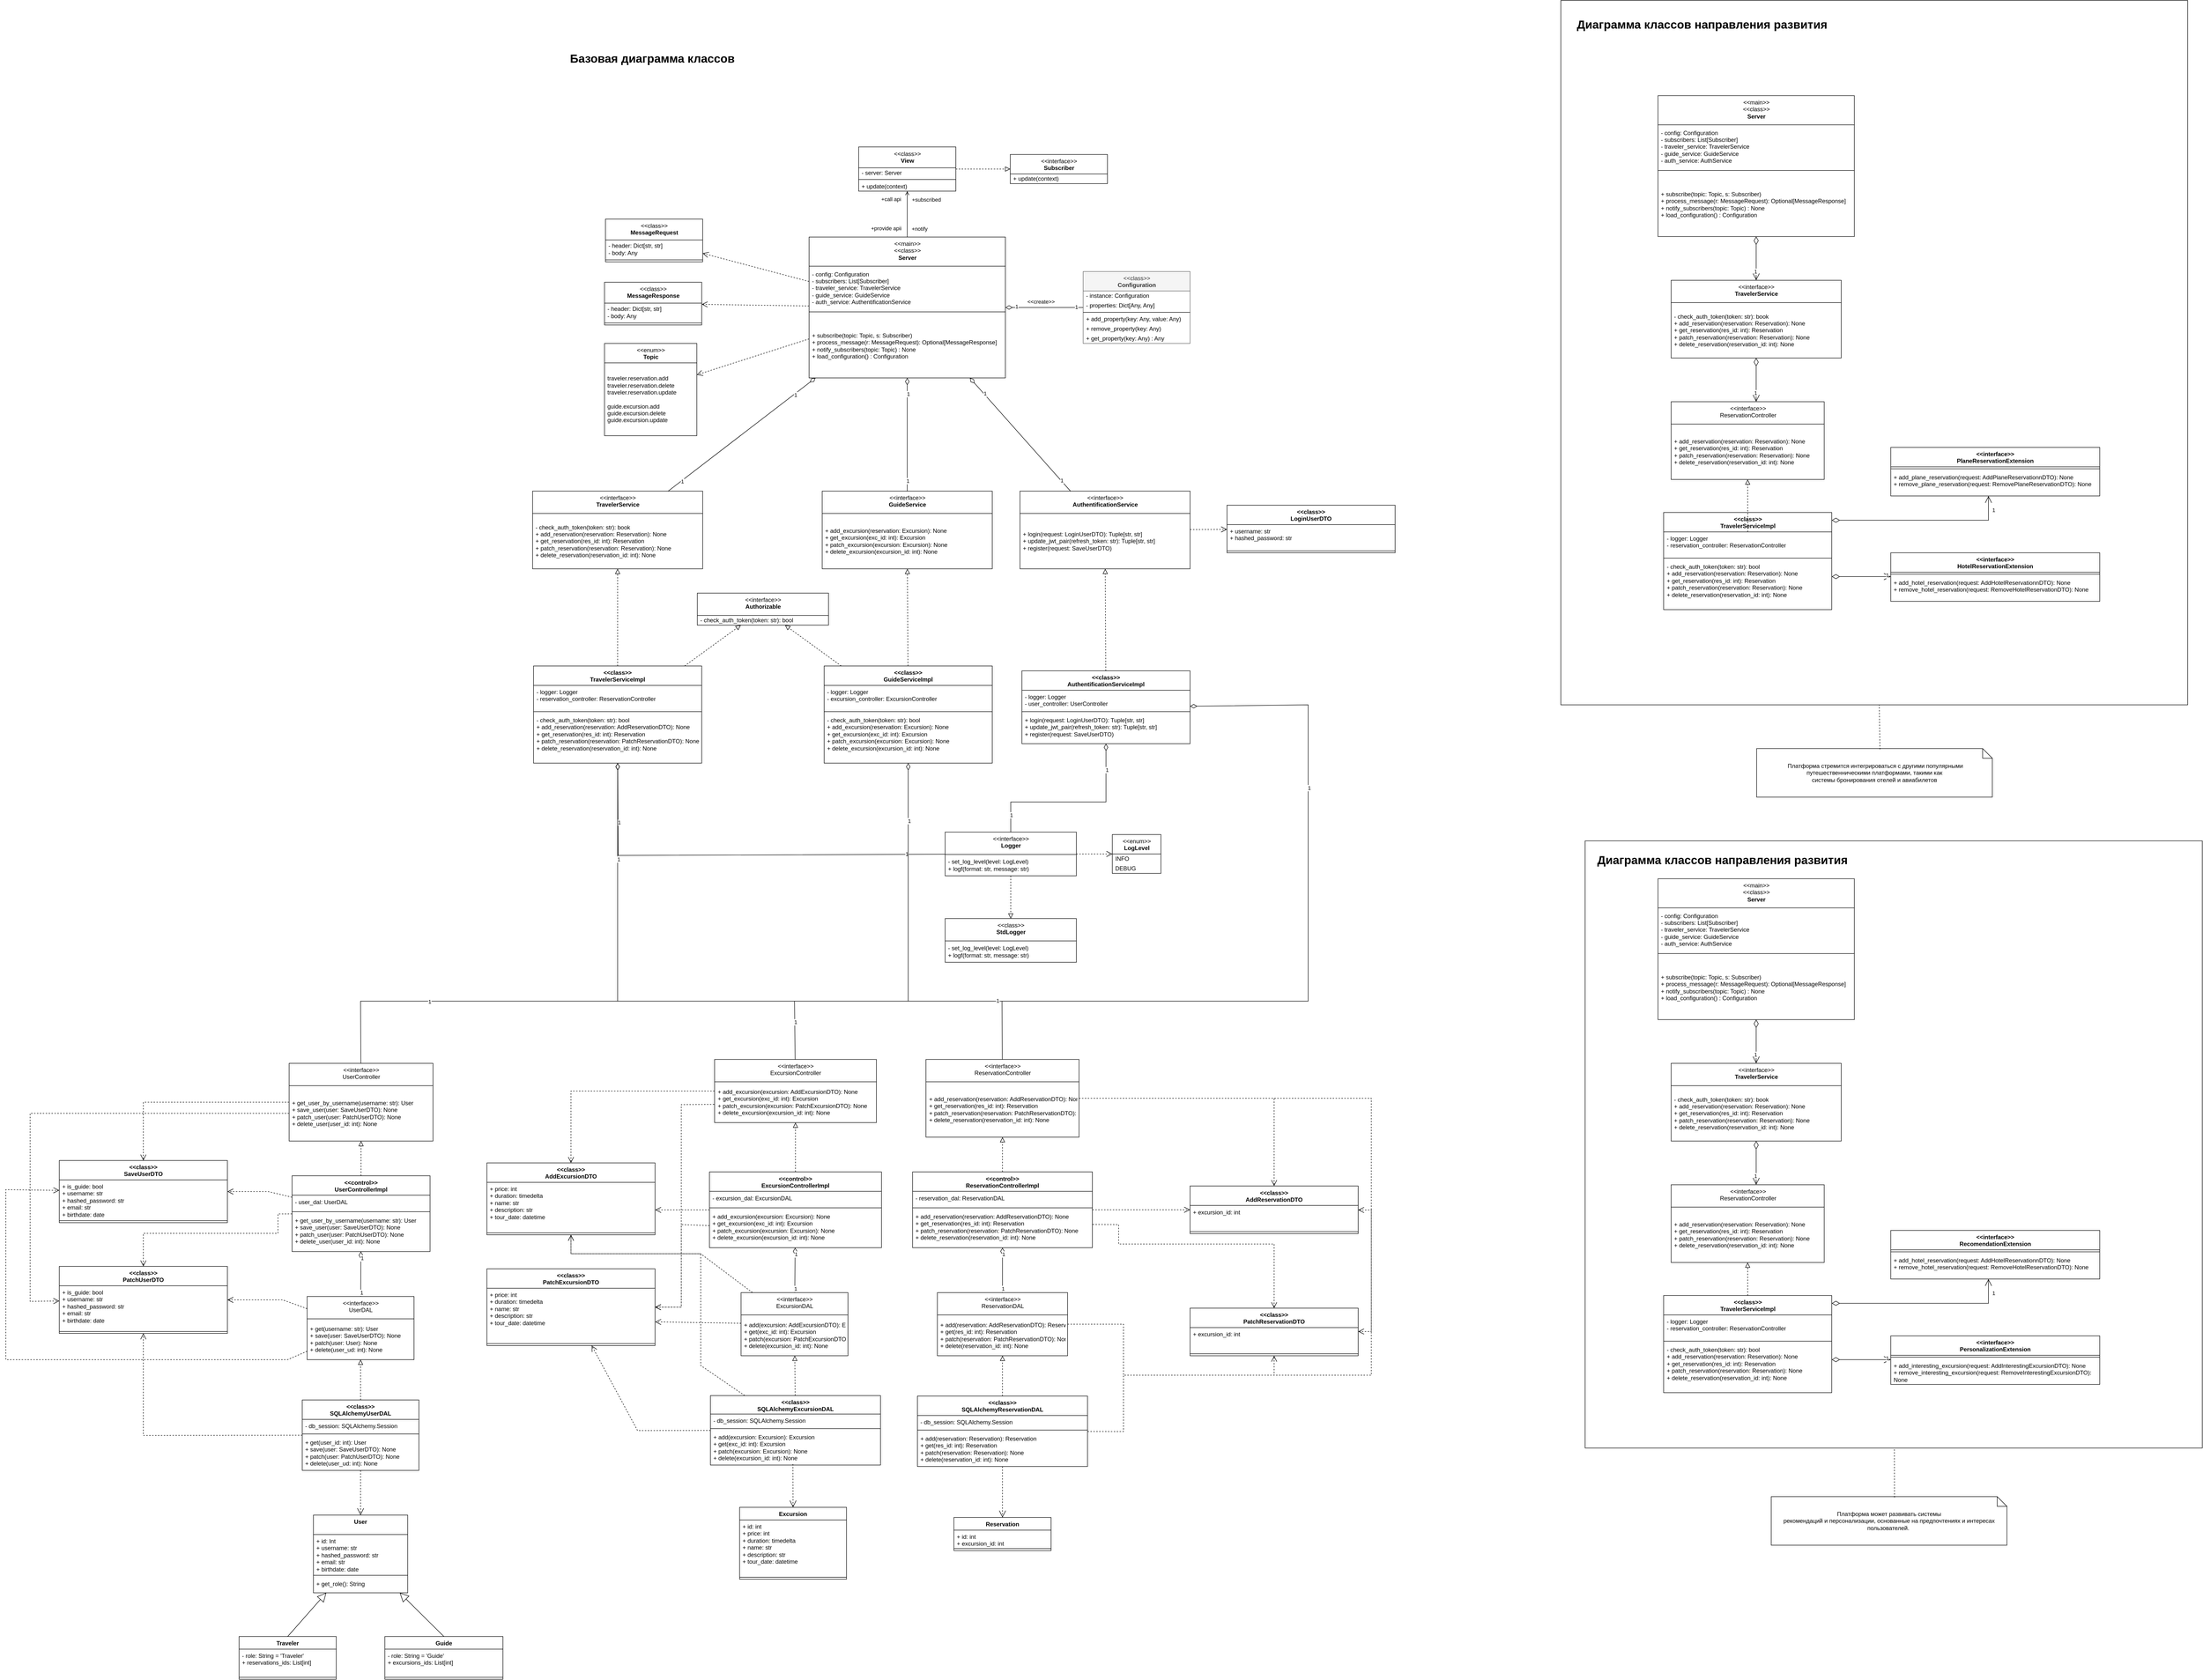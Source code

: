 <mxfile version="22.1.3" type="device">
  <diagram name="Страница — 1" id="CSwRObONcoVNUk6_TsAx">
    <mxGraphModel dx="3382" dy="3456" grid="1" gridSize="10" guides="1" tooltips="1" connect="1" arrows="1" fold="1" page="1" pageScale="1" pageWidth="827" pageHeight="1169" math="0" shadow="0">
      <root>
        <mxCell id="0" />
        <mxCell id="1" parent="0" />
        <mxCell id="wzz0exqY3XDibm87eAAy-1" value="Traveler" style="swimlane;fontStyle=1;align=center;verticalAlign=top;childLayout=stackLayout;horizontal=1;startSize=26;horizontalStack=0;resizeParent=1;resizeParentMax=0;resizeLast=0;collapsible=1;marginBottom=0;whiteSpace=wrap;html=1;" parent="1" vertex="1">
          <mxGeometry x="-770" y="1888" width="200" height="88" as="geometry" />
        </mxCell>
        <mxCell id="wzz0exqY3XDibm87eAAy-2" value="- role: String = &#39;Traveler&#39;&lt;br&gt;+ reservations_ids: List[int]" style="text;strokeColor=none;fillColor=none;align=left;verticalAlign=top;spacingLeft=4;spacingRight=4;overflow=hidden;rotatable=0;points=[[0,0.5],[1,0.5]];portConstraint=eastwest;whiteSpace=wrap;html=1;" parent="wzz0exqY3XDibm87eAAy-1" vertex="1">
          <mxGeometry y="26" width="200" height="54" as="geometry" />
        </mxCell>
        <mxCell id="wzz0exqY3XDibm87eAAy-3" value="" style="line;strokeWidth=1;fillColor=none;align=left;verticalAlign=middle;spacingTop=-1;spacingLeft=3;spacingRight=3;rotatable=0;labelPosition=right;points=[];portConstraint=eastwest;strokeColor=inherit;" parent="wzz0exqY3XDibm87eAAy-1" vertex="1">
          <mxGeometry y="80" width="200" height="8" as="geometry" />
        </mxCell>
        <mxCell id="wzz0exqY3XDibm87eAAy-5" value="Guide" style="swimlane;fontStyle=1;align=center;verticalAlign=top;childLayout=stackLayout;horizontal=1;startSize=26;horizontalStack=0;resizeParent=1;resizeParentMax=0;resizeLast=0;collapsible=1;marginBottom=0;whiteSpace=wrap;html=1;" parent="1" vertex="1">
          <mxGeometry x="-470" y="1888" width="243" height="88" as="geometry" />
        </mxCell>
        <mxCell id="wzz0exqY3XDibm87eAAy-6" value="- role: String = &#39;Guide&#39;&lt;br&gt;+ excursions_ids: List[int]" style="text;strokeColor=none;fillColor=none;align=left;verticalAlign=top;spacingLeft=4;spacingRight=4;overflow=hidden;rotatable=0;points=[[0,0.5],[1,0.5]];portConstraint=eastwest;whiteSpace=wrap;html=1;" parent="wzz0exqY3XDibm87eAAy-5" vertex="1">
          <mxGeometry y="26" width="243" height="54" as="geometry" />
        </mxCell>
        <mxCell id="wzz0exqY3XDibm87eAAy-7" value="" style="line;strokeWidth=1;fillColor=none;align=left;verticalAlign=middle;spacingTop=-1;spacingLeft=3;spacingRight=3;rotatable=0;labelPosition=right;points=[];portConstraint=eastwest;strokeColor=inherit;" parent="wzz0exqY3XDibm87eAAy-5" vertex="1">
          <mxGeometry y="80" width="243" height="8" as="geometry" />
        </mxCell>
        <mxCell id="wzz0exqY3XDibm87eAAy-19" value="Excursion" style="swimlane;fontStyle=1;align=center;verticalAlign=top;childLayout=stackLayout;horizontal=1;startSize=26;horizontalStack=0;resizeParent=1;resizeParentMax=0;resizeLast=0;collapsible=1;marginBottom=0;whiteSpace=wrap;html=1;" parent="1" vertex="1">
          <mxGeometry x="260" y="1622" width="220" height="148" as="geometry" />
        </mxCell>
        <mxCell id="wzz0exqY3XDibm87eAAy-20" value="+ id: int&lt;br&gt;+ price: int&lt;br&gt;+ duration: timedelta&lt;br&gt;+ name: str&lt;br&gt;+ description: str&lt;br&gt;+ tour_date: datetime" style="text;strokeColor=none;fillColor=none;align=left;verticalAlign=top;spacingLeft=4;spacingRight=4;overflow=hidden;rotatable=0;points=[[0,0.5],[1,0.5]];portConstraint=eastwest;whiteSpace=wrap;html=1;" parent="wzz0exqY3XDibm87eAAy-19" vertex="1">
          <mxGeometry y="26" width="220" height="114" as="geometry" />
        </mxCell>
        <mxCell id="wzz0exqY3XDibm87eAAy-21" value="" style="line;strokeWidth=1;fillColor=none;align=left;verticalAlign=middle;spacingTop=-1;spacingLeft=3;spacingRight=3;rotatable=0;labelPosition=right;points=[];portConstraint=eastwest;strokeColor=inherit;" parent="wzz0exqY3XDibm87eAAy-19" vertex="1">
          <mxGeometry y="140" width="220" height="8" as="geometry" />
        </mxCell>
        <mxCell id="wzz0exqY3XDibm87eAAy-23" value="Reservation" style="swimlane;fontStyle=1;align=center;verticalAlign=top;childLayout=stackLayout;horizontal=1;startSize=26;horizontalStack=0;resizeParent=1;resizeParentMax=0;resizeLast=0;collapsible=1;marginBottom=0;whiteSpace=wrap;html=1;" parent="1" vertex="1">
          <mxGeometry x="701" y="1643" width="200" height="68" as="geometry" />
        </mxCell>
        <mxCell id="wzz0exqY3XDibm87eAAy-24" value="+ id: int&lt;br&gt;+ excursion_id: int" style="text;strokeColor=none;fillColor=none;align=left;verticalAlign=top;spacingLeft=4;spacingRight=4;overflow=hidden;rotatable=0;points=[[0,0.5],[1,0.5]];portConstraint=eastwest;whiteSpace=wrap;html=1;" parent="wzz0exqY3XDibm87eAAy-23" vertex="1">
          <mxGeometry y="26" width="200" height="34" as="geometry" />
        </mxCell>
        <mxCell id="wzz0exqY3XDibm87eAAy-25" value="" style="line;strokeWidth=1;fillColor=none;align=left;verticalAlign=middle;spacingTop=-1;spacingLeft=3;spacingRight=3;rotatable=0;labelPosition=right;points=[];portConstraint=eastwest;strokeColor=inherit;" parent="wzz0exqY3XDibm87eAAy-23" vertex="1">
          <mxGeometry y="60" width="200" height="8" as="geometry" />
        </mxCell>
        <mxCell id="wzz0exqY3XDibm87eAAy-33" value="User" style="swimlane;fontStyle=1;align=center;verticalAlign=top;childLayout=stackLayout;horizontal=1;startSize=40;horizontalStack=0;resizeParent=1;resizeParentMax=0;resizeLast=0;collapsible=1;marginBottom=0;whiteSpace=wrap;html=1;" parent="1" vertex="1">
          <mxGeometry x="-617" y="1638" width="194" height="160" as="geometry" />
        </mxCell>
        <mxCell id="wzz0exqY3XDibm87eAAy-34" value="+ id: Int&lt;br&gt;+ username: str&lt;br&gt;+ hashed_password: str&lt;br&gt;+ email: str&lt;br&gt;+ birthdate: date" style="text;strokeColor=none;fillColor=none;align=left;verticalAlign=top;spacingLeft=4;spacingRight=4;overflow=hidden;rotatable=0;points=[[0,0.5],[1,0.5]];portConstraint=eastwest;whiteSpace=wrap;html=1;" parent="wzz0exqY3XDibm87eAAy-33" vertex="1">
          <mxGeometry y="40" width="194" height="80" as="geometry" />
        </mxCell>
        <mxCell id="wzz0exqY3XDibm87eAAy-35" value="" style="line;strokeWidth=1;fillColor=none;align=left;verticalAlign=middle;spacingTop=-1;spacingLeft=3;spacingRight=3;rotatable=0;labelPosition=right;points=[];portConstraint=eastwest;strokeColor=inherit;" parent="wzz0exqY3XDibm87eAAy-33" vertex="1">
          <mxGeometry y="120" width="194" height="8" as="geometry" />
        </mxCell>
        <mxCell id="wzz0exqY3XDibm87eAAy-36" value="+ get_role(): String" style="text;strokeColor=none;fillColor=none;align=left;verticalAlign=top;spacingLeft=4;spacingRight=4;overflow=hidden;rotatable=0;points=[[0,0.5],[1,0.5]];portConstraint=eastwest;whiteSpace=wrap;html=1;" parent="wzz0exqY3XDibm87eAAy-33" vertex="1">
          <mxGeometry y="128" width="194" height="32" as="geometry" />
        </mxCell>
        <mxCell id="wzz0exqY3XDibm87eAAy-38" value="&amp;lt;&amp;lt;control&amp;gt;&amp;gt;&lt;br&gt;UserControllerImpl" style="swimlane;fontStyle=1;align=center;verticalAlign=top;childLayout=stackLayout;horizontal=1;startSize=40;horizontalStack=0;resizeParent=1;resizeParentMax=0;resizeLast=0;collapsible=1;marginBottom=0;whiteSpace=wrap;html=1;" parent="1" vertex="1">
          <mxGeometry x="-661" y="939.5" width="284" height="156" as="geometry" />
        </mxCell>
        <mxCell id="wzz0exqY3XDibm87eAAy-39" value="- user_dal: UserDAL" style="text;strokeColor=none;fillColor=none;align=left;verticalAlign=top;spacingLeft=4;spacingRight=4;overflow=hidden;rotatable=0;points=[[0,0.5],[1,0.5]];portConstraint=eastwest;whiteSpace=wrap;html=1;" parent="wzz0exqY3XDibm87eAAy-38" vertex="1">
          <mxGeometry y="40" width="284" height="30" as="geometry" />
        </mxCell>
        <mxCell id="wzz0exqY3XDibm87eAAy-40" value="" style="line;strokeWidth=1;fillColor=none;align=left;verticalAlign=middle;spacingTop=-1;spacingLeft=3;spacingRight=3;rotatable=0;labelPosition=right;points=[];portConstraint=eastwest;strokeColor=inherit;" parent="wzz0exqY3XDibm87eAAy-38" vertex="1">
          <mxGeometry y="70" width="284" height="8" as="geometry" />
        </mxCell>
        <mxCell id="wzz0exqY3XDibm87eAAy-41" value="+ get_user_by_username(username: str): User&lt;br&gt;+ save_user(user: SaveUserDTO): None&lt;br&gt;+ patch_user(user: PatchUserDTO): None&lt;br&gt;+ delete_user(user_id: int): None" style="text;strokeColor=none;fillColor=none;align=left;verticalAlign=top;spacingLeft=4;spacingRight=4;overflow=hidden;rotatable=0;points=[[0,0.5],[1,0.5]];portConstraint=eastwest;whiteSpace=wrap;html=1;" parent="wzz0exqY3XDibm87eAAy-38" vertex="1">
          <mxGeometry y="78" width="284" height="78" as="geometry" />
        </mxCell>
        <mxCell id="wzz0exqY3XDibm87eAAy-42" value="&amp;lt;&amp;lt;control&amp;gt;&amp;gt;&lt;br&gt;ExcursionControllerImpl" style="swimlane;fontStyle=1;align=center;verticalAlign=top;childLayout=stackLayout;horizontal=1;startSize=40;horizontalStack=0;resizeParent=1;resizeParentMax=0;resizeLast=0;collapsible=1;marginBottom=0;whiteSpace=wrap;html=1;" parent="1" vertex="1">
          <mxGeometry x="198" y="931.5" width="354" height="156" as="geometry" />
        </mxCell>
        <mxCell id="wzz0exqY3XDibm87eAAy-43" value="- excursion_dal: ExcursionDAL" style="text;strokeColor=none;fillColor=none;align=left;verticalAlign=top;spacingLeft=4;spacingRight=4;overflow=hidden;rotatable=0;points=[[0,0.5],[1,0.5]];portConstraint=eastwest;whiteSpace=wrap;html=1;" parent="wzz0exqY3XDibm87eAAy-42" vertex="1">
          <mxGeometry y="40" width="354" height="30" as="geometry" />
        </mxCell>
        <mxCell id="wzz0exqY3XDibm87eAAy-44" value="" style="line;strokeWidth=1;fillColor=none;align=left;verticalAlign=middle;spacingTop=-1;spacingLeft=3;spacingRight=3;rotatable=0;labelPosition=right;points=[];portConstraint=eastwest;strokeColor=inherit;" parent="wzz0exqY3XDibm87eAAy-42" vertex="1">
          <mxGeometry y="70" width="354" height="8" as="geometry" />
        </mxCell>
        <mxCell id="wzz0exqY3XDibm87eAAy-45" value="+ add_excursion(excursion: Excursion): None&lt;br&gt;+ get_excursion(exc_id: int): Excursion&lt;br&gt;+ patch_excursion(excursion: Excursion): None&lt;br&gt;+ delete_excursion(excursion_id: int): None" style="text;strokeColor=none;fillColor=none;align=left;verticalAlign=top;spacingLeft=4;spacingRight=4;overflow=hidden;rotatable=0;points=[[0,0.5],[1,0.5]];portConstraint=eastwest;whiteSpace=wrap;html=1;" parent="wzz0exqY3XDibm87eAAy-42" vertex="1">
          <mxGeometry y="78" width="354" height="78" as="geometry" />
        </mxCell>
        <mxCell id="wzz0exqY3XDibm87eAAy-46" value="&amp;lt;&amp;lt;control&amp;gt;&amp;gt;&lt;br&gt;ReservationControllerImpl" style="swimlane;fontStyle=1;align=center;verticalAlign=top;childLayout=stackLayout;horizontal=1;startSize=40;horizontalStack=0;resizeParent=1;resizeParentMax=0;resizeLast=0;collapsible=1;marginBottom=0;whiteSpace=wrap;html=1;" parent="1" vertex="1">
          <mxGeometry x="616" y="931.5" width="370" height="156" as="geometry" />
        </mxCell>
        <mxCell id="wzz0exqY3XDibm87eAAy-47" value="- reservation_dal: ReservationDAL" style="text;strokeColor=none;fillColor=none;align=left;verticalAlign=top;spacingLeft=4;spacingRight=4;overflow=hidden;rotatable=0;points=[[0,0.5],[1,0.5]];portConstraint=eastwest;whiteSpace=wrap;html=1;" parent="wzz0exqY3XDibm87eAAy-46" vertex="1">
          <mxGeometry y="40" width="370" height="30" as="geometry" />
        </mxCell>
        <mxCell id="wzz0exqY3XDibm87eAAy-48" value="" style="line;strokeWidth=1;fillColor=none;align=left;verticalAlign=middle;spacingTop=-1;spacingLeft=3;spacingRight=3;rotatable=0;labelPosition=right;points=[];portConstraint=eastwest;strokeColor=inherit;" parent="wzz0exqY3XDibm87eAAy-46" vertex="1">
          <mxGeometry y="70" width="370" height="8" as="geometry" />
        </mxCell>
        <mxCell id="wzz0exqY3XDibm87eAAy-49" value="&lt;div&gt;+ add_reservation(reservation: AddReservationDTO): None&lt;/div&gt;&lt;div&gt;+ get_reservation(res_id: int): Reservation&lt;/div&gt;&lt;div&gt;+ patch_reservation(reservation: PatchReservationDTO): None&lt;/div&gt;&lt;div&gt;+ delete_reservation(reservation_id: int): None&lt;/div&gt;" style="text;strokeColor=none;fillColor=none;align=left;verticalAlign=top;spacingLeft=4;spacingRight=4;overflow=hidden;rotatable=0;points=[[0,0.5],[1,0.5]];portConstraint=eastwest;whiteSpace=wrap;html=1;" parent="wzz0exqY3XDibm87eAAy-46" vertex="1">
          <mxGeometry y="78" width="370" height="78" as="geometry" />
        </mxCell>
        <mxCell id="wzz0exqY3XDibm87eAAy-50" value="" style="endArrow=block;endSize=16;endFill=0;html=1;rounded=0;exitX=0.5;exitY=0;exitDx=0;exitDy=0;" parent="1" source="wzz0exqY3XDibm87eAAy-1" target="wzz0exqY3XDibm87eAAy-33" edge="1">
          <mxGeometry width="160" relative="1" as="geometry">
            <mxPoint x="-832" y="1908" as="sourcePoint" />
            <mxPoint x="-897" y="1708" as="targetPoint" />
          </mxGeometry>
        </mxCell>
        <mxCell id="wzz0exqY3XDibm87eAAy-51" value="" style="endArrow=block;endSize=16;endFill=0;html=1;rounded=0;exitX=0.5;exitY=0;exitDx=0;exitDy=0;" parent="1" source="wzz0exqY3XDibm87eAAy-5" target="wzz0exqY3XDibm87eAAy-33" edge="1">
          <mxGeometry width="160" relative="1" as="geometry">
            <mxPoint x="-297" y="2022" as="sourcePoint" />
            <mxPoint x="-191" y="1798" as="targetPoint" />
          </mxGeometry>
        </mxCell>
        <mxCell id="wzz0exqY3XDibm87eAAy-55" value="&amp;lt;&amp;lt;class&amp;gt;&amp;gt;&lt;br&gt;SQLAlchemyUserDAL" style="swimlane;fontStyle=1;align=center;verticalAlign=top;childLayout=stackLayout;horizontal=1;startSize=40;horizontalStack=0;resizeParent=1;resizeParentMax=0;resizeLast=0;collapsible=1;marginBottom=0;whiteSpace=wrap;html=1;" parent="1" vertex="1">
          <mxGeometry x="-640" y="1401" width="240" height="145" as="geometry" />
        </mxCell>
        <mxCell id="wzz0exqY3XDibm87eAAy-56" value="- db_session: SQLAlchemy.Session&amp;nbsp;" style="text;strokeColor=none;fillColor=none;align=left;verticalAlign=top;spacingLeft=4;spacingRight=4;overflow=hidden;rotatable=0;points=[[0,0.5],[1,0.5]];portConstraint=eastwest;whiteSpace=wrap;html=1;" parent="wzz0exqY3XDibm87eAAy-55" vertex="1">
          <mxGeometry y="40" width="240" height="26" as="geometry" />
        </mxCell>
        <mxCell id="wzz0exqY3XDibm87eAAy-57" value="" style="line;strokeWidth=1;fillColor=none;align=left;verticalAlign=middle;spacingTop=-1;spacingLeft=3;spacingRight=3;rotatable=0;labelPosition=right;points=[];portConstraint=eastwest;strokeColor=inherit;" parent="wzz0exqY3XDibm87eAAy-55" vertex="1">
          <mxGeometry y="66" width="240" height="8" as="geometry" />
        </mxCell>
        <mxCell id="wzz0exqY3XDibm87eAAy-58" value="+ get(user_id: int): User&lt;br&gt;+ save(user: SaveUserDTO): None&lt;br&gt;+ patch(user: PatchUserDTO): None&lt;br&gt;+ delete(user_ud: int): None" style="text;strokeColor=none;fillColor=none;align=left;verticalAlign=top;spacingLeft=4;spacingRight=4;overflow=hidden;rotatable=0;points=[[0,0.5],[1,0.5]];portConstraint=eastwest;whiteSpace=wrap;html=1;" parent="wzz0exqY3XDibm87eAAy-55" vertex="1">
          <mxGeometry y="74" width="240" height="71" as="geometry" />
        </mxCell>
        <mxCell id="wzz0exqY3XDibm87eAAy-60" value="" style="endArrow=open;endSize=12;dashed=1;html=1;rounded=0;entryX=0.5;entryY=0;entryDx=0;entryDy=0;" parent="1" source="wzz0exqY3XDibm87eAAy-55" target="wzz0exqY3XDibm87eAAy-33" edge="1">
          <mxGeometry width="160" relative="1" as="geometry">
            <mxPoint x="-217" y="1600" as="sourcePoint" />
            <mxPoint x="-397" y="1598" as="targetPoint" />
          </mxGeometry>
        </mxCell>
        <mxCell id="wzz0exqY3XDibm87eAAy-61" value="&amp;lt;&amp;lt;class&amp;gt;&amp;gt;&lt;br&gt;TravelerServiceImpl" style="swimlane;fontStyle=1;align=center;verticalAlign=top;childLayout=stackLayout;horizontal=1;startSize=40;horizontalStack=0;resizeParent=1;resizeParentMax=0;resizeLast=0;collapsible=1;marginBottom=0;whiteSpace=wrap;html=1;" parent="1" vertex="1">
          <mxGeometry x="-164" y="-110" width="346" height="200" as="geometry" />
        </mxCell>
        <mxCell id="wzz0exqY3XDibm87eAAy-88" value="- logger: Logger&amp;nbsp;&lt;br style=&quot;border-color: var(--border-color);&quot;&gt;- reservation_controller: ReservationController" style="text;strokeColor=none;fillColor=none;align=left;verticalAlign=top;spacingLeft=4;spacingRight=4;overflow=hidden;rotatable=0;points=[[0,0.5],[1,0.5]];portConstraint=eastwest;whiteSpace=wrap;html=1;" parent="wzz0exqY3XDibm87eAAy-61" vertex="1">
          <mxGeometry y="40" width="346" height="50" as="geometry" />
        </mxCell>
        <mxCell id="wzz0exqY3XDibm87eAAy-63" value="" style="line;strokeWidth=1;fillColor=none;align=left;verticalAlign=middle;spacingTop=-1;spacingLeft=3;spacingRight=3;rotatable=0;labelPosition=right;points=[];portConstraint=eastwest;strokeColor=inherit;" parent="wzz0exqY3XDibm87eAAy-61" vertex="1">
          <mxGeometry y="90" width="346" height="8" as="geometry" />
        </mxCell>
        <mxCell id="wzz0exqY3XDibm87eAAy-62" value="- check_auth_token(token: str): bool&amp;nbsp;&lt;br style=&quot;border-color: var(--border-color); background-color: rgb(255, 255, 255);&quot;&gt;&lt;div style=&quot;border-color: var(--border-color);&quot;&gt;+ add_reservation(reservation: AddReservationDTO): None&lt;/div&gt;&lt;div style=&quot;border-color: var(--border-color);&quot;&gt;+ get_reservation(res_id: int): Reservation&lt;/div&gt;&lt;div style=&quot;border-color: var(--border-color);&quot;&gt;+ patch_reservation(reservation: PatchReservationDTO): None&lt;/div&gt;&lt;div style=&quot;border-color: var(--border-color);&quot;&gt;+ delete_reservation(reservation_id: int): None&lt;/div&gt;" style="text;strokeColor=none;fillColor=none;align=left;verticalAlign=top;spacingLeft=4;spacingRight=4;overflow=hidden;rotatable=0;points=[[0,0.5],[1,0.5]];portConstraint=eastwest;whiteSpace=wrap;html=1;" parent="wzz0exqY3XDibm87eAAy-61" vertex="1">
          <mxGeometry y="98" width="346" height="102" as="geometry" />
        </mxCell>
        <mxCell id="wzz0exqY3XDibm87eAAy-65" value="&amp;lt;&amp;lt;class&amp;gt;&amp;gt;&lt;br&gt;GuideServiceImpl" style="swimlane;fontStyle=1;align=center;verticalAlign=top;childLayout=stackLayout;horizontal=1;startSize=40;horizontalStack=0;resizeParent=1;resizeParentMax=0;resizeLast=0;collapsible=1;marginBottom=0;whiteSpace=wrap;html=1;" parent="1" vertex="1">
          <mxGeometry x="434" y="-110" width="346" height="200" as="geometry" />
        </mxCell>
        <mxCell id="wzz0exqY3XDibm87eAAy-87" value="- logger: Logger&amp;nbsp;&lt;br style=&quot;border-color: var(--border-color);&quot;&gt;- excursion_controller: ExcursionController" style="text;strokeColor=none;fillColor=none;align=left;verticalAlign=top;spacingLeft=4;spacingRight=4;overflow=hidden;rotatable=0;points=[[0,0.5],[1,0.5]];portConstraint=eastwest;whiteSpace=wrap;html=1;" parent="wzz0exqY3XDibm87eAAy-65" vertex="1">
          <mxGeometry y="40" width="346" height="50" as="geometry" />
        </mxCell>
        <mxCell id="wzz0exqY3XDibm87eAAy-67" value="" style="line;strokeWidth=1;fillColor=none;align=left;verticalAlign=middle;spacingTop=-1;spacingLeft=3;spacingRight=3;rotatable=0;labelPosition=right;points=[];portConstraint=eastwest;strokeColor=inherit;" parent="wzz0exqY3XDibm87eAAy-65" vertex="1">
          <mxGeometry y="90" width="346" height="8" as="geometry" />
        </mxCell>
        <mxCell id="wzz0exqY3XDibm87eAAy-66" value="- check_auth_token(token: str): bool&amp;nbsp;&lt;br style=&quot;border-color: var(--border-color); background-color: rgb(255, 255, 255);&quot;&gt;&lt;div style=&quot;border-color: var(--border-color);&quot;&gt;&lt;div style=&quot;border-color: var(--border-color);&quot;&gt;+ add_excursion(reservation: Excursion): None&lt;/div&gt;&lt;div style=&quot;border-color: var(--border-color);&quot;&gt;+ get_excursion(exc_id: int): Excursion&lt;/div&gt;&lt;div style=&quot;border-color: var(--border-color);&quot;&gt;+ patch_excursion(excursion: Excursion): None&lt;/div&gt;&lt;div style=&quot;border-color: var(--border-color);&quot;&gt;+ delete_excursion(excursion_id: int): None&lt;/div&gt;&lt;/div&gt;" style="text;strokeColor=none;fillColor=none;align=left;verticalAlign=top;spacingLeft=4;spacingRight=4;overflow=hidden;rotatable=0;points=[[0,0.5],[1,0.5]];portConstraint=eastwest;whiteSpace=wrap;html=1;" parent="wzz0exqY3XDibm87eAAy-65" vertex="1">
          <mxGeometry y="98" width="346" height="102" as="geometry" />
        </mxCell>
        <mxCell id="wzz0exqY3XDibm87eAAy-69" value="&amp;lt;&amp;lt;class&amp;gt;&amp;gt;&lt;br&gt;AuthentificationServiceImpl" style="swimlane;fontStyle=1;align=center;verticalAlign=top;childLayout=stackLayout;horizontal=1;startSize=40;horizontalStack=0;resizeParent=1;resizeParentMax=0;resizeLast=0;collapsible=1;marginBottom=0;whiteSpace=wrap;html=1;" parent="1" vertex="1">
          <mxGeometry x="841" y="-100" width="346" height="150" as="geometry" />
        </mxCell>
        <mxCell id="wzz0exqY3XDibm87eAAy-70" value="- logger: Logger&lt;br&gt;- user_controller: UserController" style="text;strokeColor=none;fillColor=none;align=left;verticalAlign=top;spacingLeft=4;spacingRight=4;overflow=hidden;rotatable=0;points=[[0,0.5],[1,0.5]];portConstraint=eastwest;whiteSpace=wrap;html=1;" parent="wzz0exqY3XDibm87eAAy-69" vertex="1">
          <mxGeometry y="40" width="346" height="40" as="geometry" />
        </mxCell>
        <mxCell id="wzz0exqY3XDibm87eAAy-71" value="" style="line;strokeWidth=1;fillColor=none;align=left;verticalAlign=middle;spacingTop=-1;spacingLeft=3;spacingRight=3;rotatable=0;labelPosition=right;points=[];portConstraint=eastwest;strokeColor=inherit;" parent="wzz0exqY3XDibm87eAAy-69" vertex="1">
          <mxGeometry y="80" width="346" height="8" as="geometry" />
        </mxCell>
        <mxCell id="wzz0exqY3XDibm87eAAy-111" value="+ login(request: LoginUserDTO): Tuple[str, str]&lt;br&gt;+ update_jwt_pair(refresh_token: str): Tuple[str, str]&lt;br&gt;+ register(request: SaveUserDTO)" style="text;strokeColor=none;fillColor=none;align=left;verticalAlign=top;spacingLeft=4;spacingRight=4;overflow=hidden;rotatable=0;points=[[0,0.5],[1,0.5]];portConstraint=eastwest;whiteSpace=wrap;html=1;" parent="wzz0exqY3XDibm87eAAy-69" vertex="1">
          <mxGeometry y="88" width="346" height="62" as="geometry" />
        </mxCell>
        <mxCell id="wzz0exqY3XDibm87eAAy-79" value="&amp;lt;&amp;lt;class&amp;gt;&amp;gt;&lt;br&gt;SQLAlchemyExcursionDAL" style="swimlane;fontStyle=1;align=center;verticalAlign=top;childLayout=stackLayout;horizontal=1;startSize=38;horizontalStack=0;resizeParent=1;resizeParentMax=0;resizeLast=0;collapsible=1;marginBottom=0;whiteSpace=wrap;html=1;" parent="1" vertex="1">
          <mxGeometry x="200" y="1392" width="350" height="143" as="geometry" />
        </mxCell>
        <mxCell id="wzz0exqY3XDibm87eAAy-80" value="- db_session: SQLAlchemy.Session&amp;nbsp;" style="text;strokeColor=none;fillColor=none;align=left;verticalAlign=top;spacingLeft=4;spacingRight=4;overflow=hidden;rotatable=0;points=[[0,0.5],[1,0.5]];portConstraint=eastwest;whiteSpace=wrap;html=1;" parent="wzz0exqY3XDibm87eAAy-79" vertex="1">
          <mxGeometry y="38" width="350" height="26" as="geometry" />
        </mxCell>
        <mxCell id="wzz0exqY3XDibm87eAAy-81" value="" style="line;strokeWidth=1;fillColor=none;align=left;verticalAlign=middle;spacingTop=-1;spacingLeft=3;spacingRight=3;rotatable=0;labelPosition=right;points=[];portConstraint=eastwest;strokeColor=inherit;" parent="wzz0exqY3XDibm87eAAy-79" vertex="1">
          <mxGeometry y="64" width="350" height="8" as="geometry" />
        </mxCell>
        <mxCell id="wzz0exqY3XDibm87eAAy-82" value="+ add(excursion: Excursion): Excursion&lt;br&gt;+ get(exc_id: int): Excursion&lt;br&gt;+ patch(excursion: Excursion): None&lt;br&gt;+ delete(excursion_id: int): None" style="text;strokeColor=none;fillColor=none;align=left;verticalAlign=top;spacingLeft=4;spacingRight=4;overflow=hidden;rotatable=0;points=[[0,0.5],[1,0.5]];portConstraint=eastwest;whiteSpace=wrap;html=1;" parent="wzz0exqY3XDibm87eAAy-79" vertex="1">
          <mxGeometry y="72" width="350" height="71" as="geometry" />
        </mxCell>
        <mxCell id="wzz0exqY3XDibm87eAAy-83" value="&amp;lt;&amp;lt;class&amp;gt;&amp;gt;&lt;br&gt;SQLAlchemyReservationDAL" style="swimlane;fontStyle=1;align=center;verticalAlign=top;childLayout=stackLayout;horizontal=1;startSize=40;horizontalStack=0;resizeParent=1;resizeParentMax=0;resizeLast=0;collapsible=1;marginBottom=0;whiteSpace=wrap;html=1;" parent="1" vertex="1">
          <mxGeometry x="626" y="1393" width="350" height="145" as="geometry" />
        </mxCell>
        <mxCell id="wzz0exqY3XDibm87eAAy-84" value="- db_session: SQLAlchemy.Session&amp;nbsp;" style="text;strokeColor=none;fillColor=none;align=left;verticalAlign=top;spacingLeft=4;spacingRight=4;overflow=hidden;rotatable=0;points=[[0,0.5],[1,0.5]];portConstraint=eastwest;whiteSpace=wrap;html=1;" parent="wzz0exqY3XDibm87eAAy-83" vertex="1">
          <mxGeometry y="40" width="350" height="26" as="geometry" />
        </mxCell>
        <mxCell id="wzz0exqY3XDibm87eAAy-85" value="" style="line;strokeWidth=1;fillColor=none;align=left;verticalAlign=middle;spacingTop=-1;spacingLeft=3;spacingRight=3;rotatable=0;labelPosition=right;points=[];portConstraint=eastwest;strokeColor=inherit;" parent="wzz0exqY3XDibm87eAAy-83" vertex="1">
          <mxGeometry y="66" width="350" height="8" as="geometry" />
        </mxCell>
        <mxCell id="wzz0exqY3XDibm87eAAy-86" value="+ add(reservation: Reservation): Reservation&lt;br&gt;+ get(res_id: int): Reservation&lt;br&gt;+ patch(reservation: Reservation): None&lt;br&gt;+ delete(reservation_id: int): None" style="text;strokeColor=none;fillColor=none;align=left;verticalAlign=top;spacingLeft=4;spacingRight=4;overflow=hidden;rotatable=0;points=[[0,0.5],[1,0.5]];portConstraint=eastwest;whiteSpace=wrap;html=1;" parent="wzz0exqY3XDibm87eAAy-83" vertex="1">
          <mxGeometry y="74" width="350" height="71" as="geometry" />
        </mxCell>
        <mxCell id="wzz0exqY3XDibm87eAAy-94" value="" style="endArrow=open;endSize=12;dashed=1;html=1;rounded=0;entryX=0.5;entryY=0;entryDx=0;entryDy=0;exitX=0.488;exitY=1.015;exitDx=0;exitDy=0;exitPerimeter=0;" parent="1" target="wzz0exqY3XDibm87eAAy-19" edge="1">
          <mxGeometry width="160" relative="1" as="geometry">
            <mxPoint x="369.71" y="1533" as="sourcePoint" />
            <mxPoint x="369.71" y="1602" as="targetPoint" />
          </mxGeometry>
        </mxCell>
        <mxCell id="wzz0exqY3XDibm87eAAy-95" value="" style="endArrow=open;endSize=12;dashed=1;html=1;rounded=0;entryX=0.5;entryY=0;entryDx=0;entryDy=0;" parent="1" source="wzz0exqY3XDibm87eAAy-83" target="wzz0exqY3XDibm87eAAy-23" edge="1">
          <mxGeometry width="160" relative="1" as="geometry">
            <mxPoint x="779.5" y="1554" as="sourcePoint" />
            <mxPoint x="779.5" y="1623" as="targetPoint" />
          </mxGeometry>
        </mxCell>
        <mxCell id="wzz0exqY3XDibm87eAAy-112" value="&lt;h1&gt;Базовая диаграмма классов&lt;/h1&gt;&lt;p&gt;&lt;br&gt;&lt;/p&gt;" style="text;html=1;strokeColor=none;fillColor=none;spacing=5;spacingTop=-20;whiteSpace=wrap;overflow=hidden;rounded=0;movable=1;resizable=1;rotatable=1;deletable=1;editable=1;locked=0;connectable=1;" parent="1" vertex="1">
          <mxGeometry x="-94" y="-1380" width="370" height="40" as="geometry" />
        </mxCell>
        <mxCell id="wzz0exqY3XDibm87eAAy-113" value="" style="rounded=0;whiteSpace=wrap;html=1;" parent="1" vertex="1">
          <mxGeometry x="1950" y="-1480" width="1290" height="1450" as="geometry" />
        </mxCell>
        <mxCell id="wzz0exqY3XDibm87eAAy-114" value="&lt;h1&gt;Диаграмма классов направления развития&amp;nbsp;&lt;/h1&gt;&lt;p&gt;&lt;br&gt;&lt;/p&gt;" style="text;html=1;strokeColor=none;fillColor=none;spacing=5;spacingTop=-20;whiteSpace=wrap;overflow=hidden;rounded=0;movable=1;resizable=1;rotatable=1;deletable=1;editable=1;locked=0;connectable=1;" parent="1" vertex="1">
          <mxGeometry x="1978" y="-1450" width="559" height="40" as="geometry" />
        </mxCell>
        <mxCell id="wzz0exqY3XDibm87eAAy-115" value="&amp;nbsp;Платформа стремится интегрироваться с другими популярными путешественническими платформами, такими как&lt;br&gt;системы бронирования отелей и авиабилетов" style="shape=note;size=20;whiteSpace=wrap;html=1;" parent="1" vertex="1">
          <mxGeometry x="2353" y="60" width="485" height="100" as="geometry" />
        </mxCell>
        <mxCell id="wzz0exqY3XDibm87eAAy-130" value="&amp;lt;&amp;lt;interface&amp;gt;&amp;gt;&lt;br&gt;HotelReservationExtension" style="swimlane;fontStyle=1;align=center;verticalAlign=top;childLayout=stackLayout;horizontal=1;startSize=40;horizontalStack=0;resizeParent=1;resizeParentMax=0;resizeLast=0;collapsible=1;marginBottom=0;whiteSpace=wrap;html=1;" parent="1" vertex="1">
          <mxGeometry x="2629" y="-343" width="430" height="100" as="geometry" />
        </mxCell>
        <mxCell id="wzz0exqY3XDibm87eAAy-132" value="" style="line;strokeWidth=1;fillColor=none;align=left;verticalAlign=middle;spacingTop=-1;spacingLeft=3;spacingRight=3;rotatable=0;labelPosition=right;points=[];portConstraint=eastwest;strokeColor=inherit;" parent="wzz0exqY3XDibm87eAAy-130" vertex="1">
          <mxGeometry y="40" width="430" height="8" as="geometry" />
        </mxCell>
        <mxCell id="wzz0exqY3XDibm87eAAy-133" value="+ add_hotel_reservation(request: AddHotelReservationnDTO): None&lt;br&gt;+ remove_hotel_reservation(request: RemoveHotelReservationDTO): None" style="text;strokeColor=none;fillColor=none;align=left;verticalAlign=top;spacingLeft=4;spacingRight=4;overflow=hidden;rotatable=0;points=[[0,0.5],[1,0.5]];portConstraint=eastwest;whiteSpace=wrap;html=1;" parent="wzz0exqY3XDibm87eAAy-130" vertex="1">
          <mxGeometry y="48" width="430" height="52" as="geometry" />
        </mxCell>
        <mxCell id="wzz0exqY3XDibm87eAAy-140" value="&amp;lt;&amp;lt;interface&amp;gt;&amp;gt;&lt;br&gt;PlaneReservationExtension" style="swimlane;fontStyle=1;align=center;verticalAlign=top;childLayout=stackLayout;horizontal=1;startSize=40;horizontalStack=0;resizeParent=1;resizeParentMax=0;resizeLast=0;collapsible=1;marginBottom=0;whiteSpace=wrap;html=1;" parent="1" vertex="1">
          <mxGeometry x="2629" y="-560" width="430" height="100" as="geometry" />
        </mxCell>
        <mxCell id="wzz0exqY3XDibm87eAAy-141" value="" style="line;strokeWidth=1;fillColor=none;align=left;verticalAlign=middle;spacingTop=-1;spacingLeft=3;spacingRight=3;rotatable=0;labelPosition=right;points=[];portConstraint=eastwest;strokeColor=inherit;" parent="wzz0exqY3XDibm87eAAy-140" vertex="1">
          <mxGeometry y="40" width="430" height="8" as="geometry" />
        </mxCell>
        <mxCell id="wzz0exqY3XDibm87eAAy-142" value="+ add_plane_reservation(request: AddPlaneReservationnDTO): None&lt;br&gt;+ remove_plane_reservation(request: RemovePlaneReservationDTO): None" style="text;strokeColor=none;fillColor=none;align=left;verticalAlign=top;spacingLeft=4;spacingRight=4;overflow=hidden;rotatable=0;points=[[0,0.5],[1,0.5]];portConstraint=eastwest;whiteSpace=wrap;html=1;" parent="wzz0exqY3XDibm87eAAy-140" vertex="1">
          <mxGeometry y="48" width="430" height="52" as="geometry" />
        </mxCell>
        <mxCell id="wzz0exqY3XDibm87eAAy-145" value="1" style="endArrow=open;html=1;endSize=12;startArrow=diamondThin;startSize=14;startFill=0;edgeStyle=orthogonalEdgeStyle;align=left;verticalAlign=bottom;rounded=0;" parent="1" source="DeNByZO1dWVecHlq257Q-187" target="DeNByZO1dWVecHlq257Q-191" edge="1">
          <mxGeometry x="0.795" y="-6" relative="1" as="geometry">
            <mxPoint x="2349" y="-470" as="sourcePoint" />
            <mxPoint x="2349" y="-424" as="targetPoint" />
            <mxPoint as="offset" />
            <Array as="points" />
          </mxGeometry>
        </mxCell>
        <mxCell id="wzz0exqY3XDibm87eAAy-146" value="1" style="endArrow=open;html=1;endSize=12;startArrow=diamondThin;startSize=14;startFill=0;edgeStyle=orthogonalEdgeStyle;align=left;verticalAlign=bottom;rounded=0;" parent="1" source="DeNByZO1dWVecHlq257Q-191" target="DeNByZO1dWVecHlq257Q-198" edge="1">
          <mxGeometry x="0.795" y="-6" relative="1" as="geometry">
            <mxPoint x="2350.962" y="-111.712" as="sourcePoint" />
            <mxPoint x="2351.0" y="-54" as="targetPoint" />
            <mxPoint as="offset" />
            <Array as="points">
              <mxPoint x="2352" y="-674" />
              <mxPoint x="2352" y="-674" />
            </Array>
          </mxGeometry>
        </mxCell>
        <mxCell id="wzz0exqY3XDibm87eAAy-148" value="1" style="endArrow=open;html=1;endSize=12;startArrow=diamondThin;startSize=14;startFill=0;edgeStyle=orthogonalEdgeStyle;align=left;verticalAlign=bottom;rounded=0;" parent="1" source="DeNByZO1dWVecHlq257Q-194" target="wzz0exqY3XDibm87eAAy-140" edge="1">
          <mxGeometry x="0.795" y="-6" relative="1" as="geometry">
            <mxPoint x="2537" y="41" as="sourcePoint" />
            <mxPoint x="2599" y="-100" as="targetPoint" />
            <mxPoint as="offset" />
            <Array as="points">
              <mxPoint x="2830" y="-410" />
            </Array>
          </mxGeometry>
        </mxCell>
        <mxCell id="wzz0exqY3XDibm87eAAy-149" value="" style="endArrow=none;dashed=1;html=1;rounded=0;exitX=0.523;exitY=0.016;exitDx=0;exitDy=0;exitPerimeter=0;" parent="1" source="wzz0exqY3XDibm87eAAy-115" target="wzz0exqY3XDibm87eAAy-113" edge="1">
          <mxGeometry width="50" height="50" relative="1" as="geometry">
            <mxPoint x="2170" y="150" as="sourcePoint" />
            <mxPoint x="2171" y="60" as="targetPoint" />
          </mxGeometry>
        </mxCell>
        <mxCell id="wzz0exqY3XDibm87eAAy-150" value="" style="rounded=0;whiteSpace=wrap;html=1;" parent="1" vertex="1">
          <mxGeometry x="2000" y="250" width="1270" height="1250" as="geometry" />
        </mxCell>
        <mxCell id="wzz0exqY3XDibm87eAAy-151" value="&lt;h1&gt;Диаграмма классов направления развития&amp;nbsp;&lt;/h1&gt;&lt;p&gt;&lt;br&gt;&lt;/p&gt;" style="text;html=1;strokeColor=none;fillColor=none;spacing=5;spacingTop=-20;whiteSpace=wrap;overflow=hidden;rounded=0;movable=1;resizable=1;rotatable=1;deletable=1;editable=1;locked=0;connectable=1;" parent="1" vertex="1">
          <mxGeometry x="2020" y="270" width="559" height="40" as="geometry" />
        </mxCell>
        <mxCell id="wzz0exqY3XDibm87eAAy-152" value="Платформа может развивать системы&lt;br/&gt;рекомендаций и персонализации, основанные на предпочтениях и интересах пользователей.&amp;nbsp;" style="shape=note;size=20;whiteSpace=wrap;html=1;" parent="1" vertex="1">
          <mxGeometry x="2383" y="1600" width="485" height="100" as="geometry" />
        </mxCell>
        <mxCell id="wzz0exqY3XDibm87eAAy-178" value="" style="endArrow=none;dashed=1;html=1;rounded=0;exitX=0.523;exitY=0.016;exitDx=0;exitDy=0;exitPerimeter=0;" parent="1" source="wzz0exqY3XDibm87eAAy-152" target="wzz0exqY3XDibm87eAAy-150" edge="1">
          <mxGeometry width="50" height="50" relative="1" as="geometry">
            <mxPoint x="2200" y="1430" as="sourcePoint" />
            <mxPoint x="2201" y="1340" as="targetPoint" />
          </mxGeometry>
        </mxCell>
        <mxCell id="DeNByZO1dWVecHlq257Q-1" value="&amp;lt;&amp;lt;class&amp;gt;&amp;gt;&lt;br&gt;&lt;b&gt;Configuration&lt;/b&gt;" style="swimlane;fontStyle=0;align=center;verticalAlign=top;childLayout=stackLayout;horizontal=1;startSize=40;horizontalStack=0;resizeParent=1;resizeParentMax=0;resizeLast=0;collapsible=0;marginBottom=0;html=1;fillColor=#f5f5f5;fontColor=#333333;strokeColor=#666666;" parent="1" vertex="1">
          <mxGeometry x="967" y="-922" width="220" height="148" as="geometry" />
        </mxCell>
        <mxCell id="DeNByZO1dWVecHlq257Q-2" value="- instance: Configuration" style="text;html=1;strokeColor=none;fillColor=none;align=left;verticalAlign=middle;spacingLeft=4;spacingRight=4;overflow=hidden;rotatable=0;points=[[0,0.5],[1,0.5]];portConstraint=eastwest;" parent="DeNByZO1dWVecHlq257Q-1" vertex="1">
          <mxGeometry y="40" width="220" height="20" as="geometry" />
        </mxCell>
        <mxCell id="DeNByZO1dWVecHlq257Q-3" value="- properties: Dict[Any, Any]" style="text;html=1;strokeColor=none;fillColor=none;align=left;verticalAlign=middle;spacingLeft=4;spacingRight=4;overflow=hidden;rotatable=0;points=[[0,0.5],[1,0.5]];portConstraint=eastwest;" parent="DeNByZO1dWVecHlq257Q-1" vertex="1">
          <mxGeometry y="60" width="220" height="20" as="geometry" />
        </mxCell>
        <mxCell id="DeNByZO1dWVecHlq257Q-4" style="line;strokeWidth=1;fillColor=none;align=left;verticalAlign=middle;spacingTop=-1;spacingLeft=3;spacingRight=3;rotatable=0;labelPosition=right;points=[];portConstraint=eastwest;" parent="DeNByZO1dWVecHlq257Q-1" vertex="1">
          <mxGeometry y="80" width="220" height="8" as="geometry" />
        </mxCell>
        <mxCell id="DeNByZO1dWVecHlq257Q-5" value="+ add_property(key: Any, value: Any)" style="text;html=1;strokeColor=none;fillColor=none;align=left;verticalAlign=middle;spacingLeft=4;spacingRight=4;overflow=hidden;rotatable=0;points=[[0,0.5],[1,0.5]];portConstraint=eastwest;" parent="DeNByZO1dWVecHlq257Q-1" vertex="1">
          <mxGeometry y="88" width="220" height="20" as="geometry" />
        </mxCell>
        <mxCell id="DeNByZO1dWVecHlq257Q-6" value="+ remove_property(key: Any)" style="text;html=1;strokeColor=none;fillColor=none;align=left;verticalAlign=middle;spacingLeft=4;spacingRight=4;overflow=hidden;rotatable=0;points=[[0,0.5],[1,0.5]];portConstraint=eastwest;" parent="DeNByZO1dWVecHlq257Q-1" vertex="1">
          <mxGeometry y="108" width="220" height="20" as="geometry" />
        </mxCell>
        <mxCell id="DeNByZO1dWVecHlq257Q-7" value="+ get_property(key: Any) : Any" style="text;html=1;strokeColor=none;fillColor=none;align=left;verticalAlign=middle;spacingLeft=4;spacingRight=4;overflow=hidden;rotatable=0;points=[[0,0.5],[1,0.5]];portConstraint=eastwest;" parent="DeNByZO1dWVecHlq257Q-1" vertex="1">
          <mxGeometry y="128" width="220" height="20" as="geometry" />
        </mxCell>
        <mxCell id="DeNByZO1dWVecHlq257Q-11" value="&amp;lt;&amp;lt;interface&amp;gt;&amp;gt;&lt;br&gt;&lt;b&gt;Subscriber&lt;/b&gt;" style="swimlane;fontStyle=0;align=center;verticalAlign=top;childLayout=stackLayout;horizontal=1;startSize=40;horizontalStack=0;resizeParent=1;resizeParentMax=0;resizeLast=0;collapsible=0;marginBottom=0;html=1;" parent="1" vertex="1">
          <mxGeometry x="817" y="-1163" width="200" height="60" as="geometry" />
        </mxCell>
        <mxCell id="DeNByZO1dWVecHlq257Q-12" value="+ update(context)" style="text;html=1;strokeColor=none;fillColor=none;align=left;verticalAlign=middle;spacingLeft=4;spacingRight=4;overflow=hidden;rotatable=0;points=[[0,0.5],[1,0.5]];portConstraint=eastwest;" parent="DeNByZO1dWVecHlq257Q-11" vertex="1">
          <mxGeometry y="40" width="200" height="20" as="geometry" />
        </mxCell>
        <mxCell id="DeNByZO1dWVecHlq257Q-14" value="&amp;lt;&amp;lt;class&amp;gt;&amp;gt;&lt;br&gt;&lt;b&gt;View&lt;/b&gt;" style="swimlane;fontStyle=0;align=center;verticalAlign=top;childLayout=stackLayout;horizontal=1;startSize=43;horizontalStack=0;resizeParent=1;resizeParentMax=0;resizeLast=0;collapsible=0;marginBottom=0;html=1;" parent="1" vertex="1">
          <mxGeometry x="505" y="-1178.5" width="200" height="91" as="geometry" />
        </mxCell>
        <mxCell id="DeNByZO1dWVecHlq257Q-15" value="- server: Server" style="text;html=1;strokeColor=none;fillColor=none;align=left;verticalAlign=middle;spacingLeft=4;spacingRight=4;overflow=hidden;rotatable=0;points=[[0,0.5],[1,0.5]];portConstraint=eastwest;" parent="DeNByZO1dWVecHlq257Q-14" vertex="1">
          <mxGeometry y="43" width="200" height="20" as="geometry" />
        </mxCell>
        <mxCell id="DeNByZO1dWVecHlq257Q-16" value="" style="line;strokeWidth=1;fillColor=none;align=left;verticalAlign=middle;spacingTop=-1;spacingLeft=3;spacingRight=3;rotatable=0;labelPosition=right;points=[];portConstraint=eastwest;" parent="DeNByZO1dWVecHlq257Q-14" vertex="1">
          <mxGeometry y="63" width="200" height="8" as="geometry" />
        </mxCell>
        <mxCell id="DeNByZO1dWVecHlq257Q-17" value="+ update(context)" style="text;html=1;strokeColor=none;fillColor=none;align=left;verticalAlign=middle;spacingLeft=4;spacingRight=4;overflow=hidden;rotatable=0;points=[[0,0.5],[1,0.5]];portConstraint=eastwest;" parent="DeNByZO1dWVecHlq257Q-14" vertex="1">
          <mxGeometry y="71" width="200" height="20" as="geometry" />
        </mxCell>
        <mxCell id="DeNByZO1dWVecHlq257Q-28" style="edgeStyle=none;rounded=0;orthogonalLoop=1;jettySize=auto;html=1;endArrow=block;endFill=0;endSize=8;dashed=1;" parent="1" source="DeNByZO1dWVecHlq257Q-14" target="DeNByZO1dWVecHlq257Q-11" edge="1">
          <mxGeometry relative="1" as="geometry">
            <mxPoint x="427" y="-942" as="sourcePoint" />
            <mxPoint x="427" y="-970" as="targetPoint" />
          </mxGeometry>
        </mxCell>
        <mxCell id="DeNByZO1dWVecHlq257Q-36" value="" style="endArrow=open;html=1;rounded=0;endFill=0;" parent="1" source="DeNByZO1dWVecHlq257Q-45" target="DeNByZO1dWVecHlq257Q-14" edge="1">
          <mxGeometry width="50" height="50" relative="1" as="geometry">
            <mxPoint x="617" y="-833" as="sourcePoint" />
            <mxPoint x="528.091" y="-903" as="targetPoint" />
          </mxGeometry>
        </mxCell>
        <mxCell id="DeNByZO1dWVecHlq257Q-45" value="&amp;lt;&amp;lt;main&amp;gt;&amp;gt;&lt;br&gt;&amp;lt;&amp;lt;class&amp;gt;&amp;gt;&lt;br style=&quot;border-color: var(--border-color); font-weight: 700;&quot;&gt;&lt;span style=&quot;font-weight: 700;&quot;&gt;Server&lt;/span&gt;" style="swimlane;fontStyle=0;align=center;verticalAlign=top;childLayout=stackLayout;horizontal=1;startSize=60;horizontalStack=0;resizeParent=1;resizeParentMax=0;resizeLast=0;collapsible=0;marginBottom=0;html=1;" parent="1" vertex="1">
          <mxGeometry x="403" y="-993" width="404" height="290" as="geometry" />
        </mxCell>
        <mxCell id="DeNByZO1dWVecHlq257Q-46" value="- config: Configuration&lt;br style=&quot;border-color: var(--border-color);&quot;&gt;&lt;span style=&quot;&quot;&gt;- subscribers: List[Subscriber]&lt;/span&gt;&lt;br style=&quot;border-color: var(--border-color);&quot;&gt;&lt;span style=&quot;&quot;&gt;- traveler_service: TravelerService&lt;/span&gt;&lt;br style=&quot;border-color: var(--border-color);&quot;&gt;&lt;span style=&quot;&quot;&gt;- guide_service: GuideService&lt;/span&gt;&lt;br style=&quot;border-color: var(--border-color);&quot;&gt;&lt;span style=&quot;&quot;&gt;- auth_service: AuthentificationService&lt;/span&gt;" style="text;html=1;strokeColor=none;fillColor=none;align=left;verticalAlign=middle;spacingLeft=4;spacingRight=4;overflow=hidden;rotatable=0;points=[[0,0.5],[1,0.5]];portConstraint=eastwest;" parent="DeNByZO1dWVecHlq257Q-45" vertex="1">
          <mxGeometry y="60" width="404" height="90" as="geometry" />
        </mxCell>
        <mxCell id="DeNByZO1dWVecHlq257Q-47" value="" style="line;strokeWidth=1;fillColor=none;align=left;verticalAlign=middle;spacingTop=-1;spacingLeft=3;spacingRight=3;rotatable=0;labelPosition=right;points=[];portConstraint=eastwest;" parent="DeNByZO1dWVecHlq257Q-45" vertex="1">
          <mxGeometry y="150" width="404" height="8" as="geometry" />
        </mxCell>
        <mxCell id="DeNByZO1dWVecHlq257Q-48" value="+ subscribe(topic: Topic, s: Subscriber)&lt;br&gt;+ process_message(r: MessageRequest): Optional[MessageResponse]&lt;br&gt;+ notify_subscribers(topic: Topic) : None&lt;br&gt;+ load_configuration() : Configuration" style="text;html=1;strokeColor=none;fillColor=none;align=left;verticalAlign=middle;spacingLeft=4;spacingRight=4;overflow=hidden;rotatable=0;points=[[0,0.5],[1,0.5]];portConstraint=eastwest;" parent="DeNByZO1dWVecHlq257Q-45" vertex="1">
          <mxGeometry y="158" width="404" height="132" as="geometry" />
        </mxCell>
        <mxCell id="DeNByZO1dWVecHlq257Q-49" value="&amp;lt;&amp;lt;interface&amp;gt;&amp;gt;&lt;br&gt;&lt;b&gt;Authorizable&lt;/b&gt;" style="swimlane;fontStyle=0;align=center;verticalAlign=top;childLayout=stackLayout;horizontal=1;startSize=46;horizontalStack=0;resizeParent=1;resizeParentMax=0;resizeLast=0;collapsible=0;marginBottom=0;html=1;" parent="1" vertex="1">
          <mxGeometry x="173" y="-260" width="270" height="66" as="geometry" />
        </mxCell>
        <mxCell id="DeNByZO1dWVecHlq257Q-50" value="- check_auth_token(token: str): bool" style="text;html=1;strokeColor=none;fillColor=none;align=left;verticalAlign=middle;spacingLeft=4;spacingRight=4;overflow=hidden;rotatable=0;points=[[0,0.5],[1,0.5]];portConstraint=eastwest;" parent="DeNByZO1dWVecHlq257Q-49" vertex="1">
          <mxGeometry y="46" width="270" height="20" as="geometry" />
        </mxCell>
        <mxCell id="DeNByZO1dWVecHlq257Q-55" style="edgeStyle=none;rounded=0;orthogonalLoop=1;jettySize=auto;html=1;endArrow=block;endFill=0;endSize=8;dashed=1;" parent="1" source="wzz0exqY3XDibm87eAAy-65" target="DeNByZO1dWVecHlq257Q-49" edge="1">
          <mxGeometry relative="1" as="geometry">
            <mxPoint x="976" y="-186" as="sourcePoint" />
            <mxPoint x="738" y="-340" as="targetPoint" />
          </mxGeometry>
        </mxCell>
        <mxCell id="DeNByZO1dWVecHlq257Q-56" style="edgeStyle=none;rounded=0;orthogonalLoop=1;jettySize=auto;html=1;endArrow=block;endFill=0;endSize=8;dashed=1;" parent="1" source="wzz0exqY3XDibm87eAAy-61" target="DeNByZO1dWVecHlq257Q-49" edge="1">
          <mxGeometry relative="1" as="geometry">
            <mxPoint x="514" y="-116" as="sourcePoint" />
            <mxPoint x="276" y="-270" as="targetPoint" />
          </mxGeometry>
        </mxCell>
        <mxCell id="DeNByZO1dWVecHlq257Q-57" value="&amp;lt;&amp;lt;interface&amp;gt;&amp;gt;&lt;br&gt;&lt;b&gt;Logger&lt;/b&gt;" style="swimlane;fontStyle=0;align=center;verticalAlign=top;childLayout=stackLayout;horizontal=1;startSize=46;horizontalStack=0;resizeParent=1;resizeParentMax=0;resizeLast=0;collapsible=0;marginBottom=0;html=1;" parent="1" vertex="1">
          <mxGeometry x="683" y="232" width="270" height="90" as="geometry" />
        </mxCell>
        <mxCell id="DeNByZO1dWVecHlq257Q-58" value="- set_log_level(level: LogLevel)&lt;br&gt;+ logf(format: str, message: str)" style="text;html=1;strokeColor=none;fillColor=none;align=left;verticalAlign=middle;spacingLeft=4;spacingRight=4;overflow=hidden;rotatable=0;points=[[0,0.5],[1,0.5]];portConstraint=eastwest;" parent="DeNByZO1dWVecHlq257Q-57" vertex="1">
          <mxGeometry y="46" width="270" height="44" as="geometry" />
        </mxCell>
        <mxCell id="DeNByZO1dWVecHlq257Q-59" value="&amp;lt;&amp;lt;enum&amp;gt;&amp;gt;&lt;br&gt;&lt;b&gt;LogLevel&lt;br&gt;&lt;/b&gt;" style="swimlane;fontStyle=0;align=center;verticalAlign=top;childLayout=stackLayout;horizontal=1;startSize=40;horizontalStack=0;resizeParent=1;resizeParentMax=0;resizeLast=0;collapsible=0;marginBottom=0;html=1;" parent="1" vertex="1">
          <mxGeometry x="1027" y="237" width="100" height="80" as="geometry" />
        </mxCell>
        <mxCell id="DeNByZO1dWVecHlq257Q-60" value="INFO" style="text;html=1;strokeColor=none;fillColor=none;align=left;verticalAlign=middle;spacingLeft=4;spacingRight=4;overflow=hidden;rotatable=0;points=[[0,0.5],[1,0.5]];portConstraint=eastwest;" parent="DeNByZO1dWVecHlq257Q-59" vertex="1">
          <mxGeometry y="40" width="100" height="20" as="geometry" />
        </mxCell>
        <mxCell id="DeNByZO1dWVecHlq257Q-61" value="DEBUG" style="text;html=1;strokeColor=none;fillColor=none;align=left;verticalAlign=middle;spacingLeft=4;spacingRight=4;overflow=hidden;rotatable=0;points=[[0,0.5],[1,0.5]];portConstraint=eastwest;" parent="DeNByZO1dWVecHlq257Q-59" vertex="1">
          <mxGeometry y="60" width="100" height="20" as="geometry" />
        </mxCell>
        <mxCell id="DeNByZO1dWVecHlq257Q-63" value="&amp;lt;&amp;lt;class&amp;gt;&amp;gt;&lt;br&gt;&lt;b&gt;StdLogger&lt;/b&gt;" style="swimlane;fontStyle=0;align=center;verticalAlign=top;childLayout=stackLayout;horizontal=1;startSize=46;horizontalStack=0;resizeParent=1;resizeParentMax=0;resizeLast=0;collapsible=0;marginBottom=0;html=1;" parent="1" vertex="1">
          <mxGeometry x="683" y="410" width="270" height="90" as="geometry" />
        </mxCell>
        <mxCell id="DeNByZO1dWVecHlq257Q-64" value="- set_log_level(level: LogLevel)&lt;br&gt;+ logf(format: str, message: str)" style="text;html=1;strokeColor=none;fillColor=none;align=left;verticalAlign=middle;spacingLeft=4;spacingRight=4;overflow=hidden;rotatable=0;points=[[0,0.5],[1,0.5]];portConstraint=eastwest;" parent="DeNByZO1dWVecHlq257Q-63" vertex="1">
          <mxGeometry y="46" width="270" height="44" as="geometry" />
        </mxCell>
        <mxCell id="DeNByZO1dWVecHlq257Q-66" style="edgeStyle=none;rounded=0;orthogonalLoop=1;jettySize=auto;html=1;endArrow=block;endFill=0;endSize=8;dashed=1;" parent="1" source="DeNByZO1dWVecHlq257Q-57" target="DeNByZO1dWVecHlq257Q-63" edge="1">
          <mxGeometry relative="1" as="geometry">
            <mxPoint x="718" y="674" as="sourcePoint" />
            <mxPoint x="597" y="540" as="targetPoint" />
          </mxGeometry>
        </mxCell>
        <mxCell id="DeNByZO1dWVecHlq257Q-71" value="&amp;lt;&amp;lt;interface&amp;gt;&amp;gt;&lt;br&gt;&lt;b&gt;TravelerService&lt;/b&gt;" style="swimlane;fontStyle=0;align=center;verticalAlign=top;childLayout=stackLayout;horizontal=1;startSize=46;horizontalStack=0;resizeParent=1;resizeParentMax=0;resizeLast=0;collapsible=0;marginBottom=0;html=1;" parent="1" vertex="1">
          <mxGeometry x="-166" y="-470" width="350" height="160" as="geometry" />
        </mxCell>
        <mxCell id="DeNByZO1dWVecHlq257Q-72" value="&lt;div style=&quot;border-color: var(--border-color);&quot;&gt;- check_auth_token(token: str): book&amp;nbsp;&lt;br style=&quot;border-color: var(--border-color); background-color: rgb(255, 255, 255);&quot;&gt;&lt;div style=&quot;border-color: var(--border-color);&quot;&gt;+ add_reservation(reservation: Reservation): None&lt;/div&gt;&lt;div style=&quot;border-color: var(--border-color);&quot;&gt;+ get_reservation(res_id: int): Reservation&lt;/div&gt;&lt;div style=&quot;border-color: var(--border-color);&quot;&gt;+ patch_reservation(reservation: Reservation): None&lt;/div&gt;&lt;div style=&quot;border-color: var(--border-color);&quot;&gt;+ delete_reservation(reservation_id: int): None&lt;/div&gt;&lt;/div&gt;" style="text;html=1;strokeColor=none;fillColor=none;align=left;verticalAlign=middle;spacingLeft=4;spacingRight=4;overflow=hidden;rotatable=0;points=[[0,0.5],[1,0.5]];portConstraint=eastwest;" parent="DeNByZO1dWVecHlq257Q-71" vertex="1">
          <mxGeometry y="46" width="350" height="114" as="geometry" />
        </mxCell>
        <mxCell id="DeNByZO1dWVecHlq257Q-74" style="edgeStyle=none;rounded=0;orthogonalLoop=1;jettySize=auto;html=1;endArrow=block;endFill=0;endSize=8;dashed=1;" parent="1" source="wzz0exqY3XDibm87eAAy-61" target="DeNByZO1dWVecHlq257Q-71" edge="1">
          <mxGeometry relative="1" as="geometry">
            <mxPoint x="135" y="-100" as="sourcePoint" />
            <mxPoint x="328" y="-234" as="targetPoint" />
          </mxGeometry>
        </mxCell>
        <mxCell id="DeNByZO1dWVecHlq257Q-81" value="&amp;lt;&amp;lt;enum&amp;gt;&amp;gt;&lt;br&gt;&lt;b&gt;Topic&lt;br&gt;&lt;/b&gt;" style="swimlane;fontStyle=0;align=center;verticalAlign=top;childLayout=stackLayout;horizontal=1;startSize=40;horizontalStack=0;resizeParent=1;resizeParentMax=0;resizeLast=0;collapsible=0;marginBottom=0;html=1;" parent="1" vertex="1">
          <mxGeometry x="-18" y="-774" width="190" height="190" as="geometry" />
        </mxCell>
        <mxCell id="DeNByZO1dWVecHlq257Q-83" value="traveler.reservation.add&lt;br&gt;traveler.reservation.delete&lt;br&gt;traveler.reservation.update&lt;br&gt;&lt;br&gt;guide.excursion.add&lt;br style=&quot;border-color: var(--border-color);&quot;&gt;guide.excursion.delete&lt;br style=&quot;border-color: var(--border-color);&quot;&gt;guide.excursion.update" style="text;html=1;strokeColor=none;fillColor=none;align=left;verticalAlign=middle;spacingLeft=4;spacingRight=4;overflow=hidden;rotatable=0;points=[[0,0.5],[1,0.5]];portConstraint=eastwest;" parent="DeNByZO1dWVecHlq257Q-81" vertex="1">
          <mxGeometry y="40" width="190" height="150" as="geometry" />
        </mxCell>
        <mxCell id="DeNByZO1dWVecHlq257Q-84" value="&amp;lt;&amp;lt;interface&amp;gt;&amp;gt;&lt;br&gt;&lt;b&gt;GuideService&lt;/b&gt;" style="swimlane;fontStyle=0;align=center;verticalAlign=top;childLayout=stackLayout;horizontal=1;startSize=46;horizontalStack=0;resizeParent=1;resizeParentMax=0;resizeLast=0;collapsible=0;marginBottom=0;html=1;" parent="1" vertex="1">
          <mxGeometry x="430" y="-470" width="350" height="160" as="geometry" />
        </mxCell>
        <mxCell id="DeNByZO1dWVecHlq257Q-85" value="&lt;div style=&quot;border-color: var(--border-color);&quot;&gt;&lt;div style=&quot;border-color: var(--border-color);&quot;&gt;+ add_excursion(reservation: Excursion): None&lt;/div&gt;&lt;div style=&quot;border-color: var(--border-color);&quot;&gt;+ get_excursion(exc_id: int): Excursion&lt;/div&gt;&lt;div style=&quot;border-color: var(--border-color);&quot;&gt;+ patch_excursion(excursion: Excursion): None&lt;/div&gt;&lt;div style=&quot;border-color: var(--border-color);&quot;&gt;+ delete_excursion(excursion_id: int): None&lt;/div&gt;&lt;/div&gt;" style="text;html=1;strokeColor=none;fillColor=none;align=left;verticalAlign=middle;spacingLeft=4;spacingRight=4;overflow=hidden;rotatable=0;points=[[0,0.5],[1,0.5]];portConstraint=eastwest;" parent="DeNByZO1dWVecHlq257Q-84" vertex="1">
          <mxGeometry y="46" width="350" height="114" as="geometry" />
        </mxCell>
        <mxCell id="DeNByZO1dWVecHlq257Q-86" value="&amp;lt;&amp;lt;interface&amp;gt;&amp;gt;&lt;br&gt;&lt;b&gt;AuthentificationService&lt;/b&gt;" style="swimlane;fontStyle=0;align=center;verticalAlign=top;childLayout=stackLayout;horizontal=1;startSize=46;horizontalStack=0;resizeParent=1;resizeParentMax=0;resizeLast=0;collapsible=0;marginBottom=0;html=1;" parent="1" vertex="1">
          <mxGeometry x="837" y="-470" width="350" height="160" as="geometry" />
        </mxCell>
        <mxCell id="DeNByZO1dWVecHlq257Q-87" value="&lt;div style=&quot;border-color: var(--border-color);&quot;&gt;+ login(request: LoginUserDTO): Tuple[str, str]&lt;br style=&quot;border-color: var(--border-color);&quot;&gt;&lt;span style=&quot;&quot;&gt;+ update_jwt_pair(refresh_token: str): Tuple[str, str]&lt;/span&gt;&lt;br style=&quot;border-color: var(--border-color);&quot;&gt;&lt;span style=&quot;&quot;&gt;+ register(request: SaveUserDTO)&lt;/span&gt;&lt;br&gt;&lt;/div&gt;" style="text;html=1;strokeColor=none;fillColor=none;align=left;verticalAlign=middle;spacingLeft=4;spacingRight=4;overflow=hidden;rotatable=0;points=[[0,0.5],[1,0.5]];portConstraint=eastwest;" parent="DeNByZO1dWVecHlq257Q-86" vertex="1">
          <mxGeometry y="46" width="350" height="114" as="geometry" />
        </mxCell>
        <mxCell id="DeNByZO1dWVecHlq257Q-90" style="edgeStyle=none;rounded=0;orthogonalLoop=1;jettySize=auto;html=1;endArrow=block;endFill=0;endSize=8;dashed=1;" parent="1" source="wzz0exqY3XDibm87eAAy-65" target="DeNByZO1dWVecHlq257Q-85" edge="1">
          <mxGeometry relative="1" as="geometry">
            <mxPoint x="802" y="-110" as="sourcePoint" />
            <mxPoint x="802" y="-310" as="targetPoint" />
          </mxGeometry>
        </mxCell>
        <mxCell id="DeNByZO1dWVecHlq257Q-91" value="&amp;lt;&amp;lt;class&amp;gt;&amp;gt;&lt;br&gt;LoginUserDTO" style="swimlane;fontStyle=1;align=center;verticalAlign=top;childLayout=stackLayout;horizontal=1;startSize=40;horizontalStack=0;resizeParent=1;resizeParentMax=0;resizeLast=0;collapsible=1;marginBottom=0;whiteSpace=wrap;html=1;" parent="1" vertex="1">
          <mxGeometry x="1263" y="-441" width="346" height="98" as="geometry" />
        </mxCell>
        <mxCell id="DeNByZO1dWVecHlq257Q-92" value="+ username: str&lt;br&gt;+ hashed_password: str" style="text;strokeColor=none;fillColor=none;align=left;verticalAlign=top;spacingLeft=4;spacingRight=4;overflow=hidden;rotatable=0;points=[[0,0.5],[1,0.5]];portConstraint=eastwest;whiteSpace=wrap;html=1;" parent="DeNByZO1dWVecHlq257Q-91" vertex="1">
          <mxGeometry y="40" width="346" height="50" as="geometry" />
        </mxCell>
        <mxCell id="DeNByZO1dWVecHlq257Q-93" value="" style="line;strokeWidth=1;fillColor=none;align=left;verticalAlign=middle;spacingTop=-1;spacingLeft=3;spacingRight=3;rotatable=0;labelPosition=right;points=[];portConstraint=eastwest;strokeColor=inherit;" parent="DeNByZO1dWVecHlq257Q-91" vertex="1">
          <mxGeometry y="90" width="346" height="8" as="geometry" />
        </mxCell>
        <mxCell id="DeNByZO1dWVecHlq257Q-100" value="&amp;lt;&amp;lt;class&amp;gt;&amp;gt;&lt;br&gt;&lt;b&gt;MessageRequest&lt;/b&gt;" style="swimlane;fontStyle=0;align=center;verticalAlign=top;childLayout=stackLayout;horizontal=1;startSize=43;horizontalStack=0;resizeParent=1;resizeParentMax=0;resizeLast=0;collapsible=0;marginBottom=0;html=1;" parent="1" vertex="1">
          <mxGeometry x="-16" y="-1030" width="200" height="88" as="geometry" />
        </mxCell>
        <mxCell id="DeNByZO1dWVecHlq257Q-101" value="- header: Dict[str, str]&lt;br&gt;- body: Any" style="text;html=1;strokeColor=none;fillColor=none;align=left;verticalAlign=middle;spacingLeft=4;spacingRight=4;overflow=hidden;rotatable=0;points=[[0,0.5],[1,0.5]];portConstraint=eastwest;" parent="DeNByZO1dWVecHlq257Q-100" vertex="1">
          <mxGeometry y="43" width="200" height="37" as="geometry" />
        </mxCell>
        <mxCell id="DeNByZO1dWVecHlq257Q-102" value="" style="line;strokeWidth=1;fillColor=none;align=left;verticalAlign=middle;spacingTop=-1;spacingLeft=3;spacingRight=3;rotatable=0;labelPosition=right;points=[];portConstraint=eastwest;" parent="DeNByZO1dWVecHlq257Q-100" vertex="1">
          <mxGeometry y="80" width="200" height="8" as="geometry" />
        </mxCell>
        <mxCell id="DeNByZO1dWVecHlq257Q-104" value="&amp;lt;&amp;lt;class&amp;gt;&amp;gt;&lt;br&gt;&lt;b&gt;MessageResponse&lt;/b&gt;" style="swimlane;fontStyle=0;align=center;verticalAlign=top;childLayout=stackLayout;horizontal=1;startSize=43;horizontalStack=0;resizeParent=1;resizeParentMax=0;resizeLast=0;collapsible=0;marginBottom=0;html=1;" parent="1" vertex="1">
          <mxGeometry x="-18" y="-900" width="200" height="88" as="geometry" />
        </mxCell>
        <mxCell id="DeNByZO1dWVecHlq257Q-105" value="- header: Dict[str, str]&lt;br&gt;- body: Any" style="text;html=1;strokeColor=none;fillColor=none;align=left;verticalAlign=middle;spacingLeft=4;spacingRight=4;overflow=hidden;rotatable=0;points=[[0,0.5],[1,0.5]];portConstraint=eastwest;" parent="DeNByZO1dWVecHlq257Q-104" vertex="1">
          <mxGeometry y="43" width="200" height="37" as="geometry" />
        </mxCell>
        <mxCell id="DeNByZO1dWVecHlq257Q-106" value="" style="line;strokeWidth=1;fillColor=none;align=left;verticalAlign=middle;spacingTop=-1;spacingLeft=3;spacingRight=3;rotatable=0;labelPosition=right;points=[];portConstraint=eastwest;" parent="DeNByZO1dWVecHlq257Q-104" vertex="1">
          <mxGeometry y="80" width="200" height="8" as="geometry" />
        </mxCell>
        <mxCell id="DeNByZO1dWVecHlq257Q-107" style="edgeStyle=none;rounded=0;orthogonalLoop=1;jettySize=auto;html=1;endArrow=block;endFill=0;endSize=8;dashed=1;" parent="1" source="wzz0exqY3XDibm87eAAy-69" target="DeNByZO1dWVecHlq257Q-86" edge="1">
          <mxGeometry relative="1" as="geometry">
            <mxPoint x="1033" y="-100" as="sourcePoint" />
            <mxPoint x="1033" y="-300" as="targetPoint" />
          </mxGeometry>
        </mxCell>
        <mxCell id="DeNByZO1dWVecHlq257Q-122" value="&amp;lt;&amp;lt;interface&amp;gt;&amp;gt;&lt;br&gt;UserController" style="swimlane;fontStyle=0;align=center;verticalAlign=top;childLayout=stackLayout;horizontal=1;startSize=46;horizontalStack=0;resizeParent=1;resizeParentMax=0;resizeLast=0;collapsible=0;marginBottom=0;html=1;" parent="1" vertex="1">
          <mxGeometry x="-667" y="708" width="296" height="160" as="geometry" />
        </mxCell>
        <mxCell id="DeNByZO1dWVecHlq257Q-123" value="&lt;div style=&quot;border-color: var(--border-color);&quot;&gt;&lt;div style=&quot;border-color: var(--border-color);&quot;&gt;+ get_user_by_username(username: str): User&lt;br style=&quot;border-color: var(--border-color);&quot;&gt;&lt;span style=&quot;&quot;&gt;+ save_user(user: SaveUserDTO): None&lt;/span&gt;&lt;br style=&quot;border-color: var(--border-color);&quot;&gt;&lt;span style=&quot;&quot;&gt;+ patch_user(user: PatchUserDTO): None&lt;/span&gt;&lt;br style=&quot;border-color: var(--border-color);&quot;&gt;&lt;span style=&quot;&quot;&gt;+ delete_user(user_id: int): None&lt;/span&gt;&lt;br&gt;&lt;/div&gt;&lt;/div&gt;" style="text;html=1;strokeColor=none;fillColor=none;align=left;verticalAlign=middle;spacingLeft=4;spacingRight=4;overflow=hidden;rotatable=0;points=[[0,0.5],[1,0.5]];portConstraint=eastwest;" parent="DeNByZO1dWVecHlq257Q-122" vertex="1">
          <mxGeometry y="46" width="296" height="114" as="geometry" />
        </mxCell>
        <mxCell id="DeNByZO1dWVecHlq257Q-125" style="edgeStyle=none;rounded=0;orthogonalLoop=1;jettySize=auto;html=1;endArrow=block;endFill=0;endSize=8;dashed=1;" parent="1" source="wzz0exqY3XDibm87eAAy-38" target="DeNByZO1dWVecHlq257Q-122" edge="1">
          <mxGeometry relative="1" as="geometry">
            <mxPoint x="-345.84" y="548" as="sourcePoint" />
            <mxPoint x="-345.84" y="348" as="targetPoint" />
          </mxGeometry>
        </mxCell>
        <mxCell id="DeNByZO1dWVecHlq257Q-126" value="&amp;lt;&amp;lt;interface&amp;gt;&amp;gt;&lt;br&gt;ExcursionController" style="swimlane;fontStyle=0;align=center;verticalAlign=top;childLayout=stackLayout;horizontal=1;startSize=46;horizontalStack=0;resizeParent=1;resizeParentMax=0;resizeLast=0;collapsible=0;marginBottom=0;html=1;" parent="1" vertex="1">
          <mxGeometry x="208.5" y="700" width="333" height="130" as="geometry" />
        </mxCell>
        <mxCell id="DeNByZO1dWVecHlq257Q-127" value="&lt;div style=&quot;border-color: var(--border-color);&quot;&gt;&lt;div style=&quot;border-color: var(--border-color);&quot;&gt;+ add_excursion(excursion: AddExcursionDTO): None&lt;br style=&quot;border-color: var(--border-color);&quot;&gt;&lt;span style=&quot;&quot;&gt;+ get_excursion(exc_id: int): Excursion&lt;/span&gt;&lt;br style=&quot;border-color: var(--border-color);&quot;&gt;&lt;span style=&quot;&quot;&gt;+ patch_excursion(excursion: PatchExcursionDTO): None&lt;/span&gt;&lt;br style=&quot;border-color: var(--border-color);&quot;&gt;&lt;span style=&quot;&quot;&gt;+ delete_excursion(excursion_id: int): None&lt;/span&gt;&lt;br&gt;&lt;/div&gt;&lt;/div&gt;" style="text;html=1;strokeColor=none;fillColor=none;align=left;verticalAlign=middle;spacingLeft=4;spacingRight=4;overflow=hidden;rotatable=0;points=[[0,0.5],[1,0.5]];portConstraint=eastwest;" parent="DeNByZO1dWVecHlq257Q-126" vertex="1">
          <mxGeometry y="46" width="333" height="84" as="geometry" />
        </mxCell>
        <mxCell id="DeNByZO1dWVecHlq257Q-128" value="&amp;lt;&amp;lt;interface&amp;gt;&amp;gt;&lt;br&gt;ReservationController" style="swimlane;fontStyle=0;align=center;verticalAlign=top;childLayout=stackLayout;horizontal=1;startSize=46;horizontalStack=0;resizeParent=1;resizeParentMax=0;resizeLast=0;collapsible=0;marginBottom=0;html=1;" parent="1" vertex="1">
          <mxGeometry x="643.5" y="700" width="315" height="160" as="geometry" />
        </mxCell>
        <mxCell id="DeNByZO1dWVecHlq257Q-129" value="&lt;div style=&quot;border-color: var(--border-color);&quot;&gt;&lt;div style=&quot;border-color: var(--border-color);&quot;&gt;&lt;div style=&quot;border-color: var(--border-color);&quot;&gt;+ add_reservation(reservation: AddReservationDTO): None&lt;/div&gt;&lt;div style=&quot;border-color: var(--border-color);&quot;&gt;+ get_reservation(res_id: int): Reservation&lt;/div&gt;&lt;div style=&quot;border-color: var(--border-color);&quot;&gt;+ patch_reservation(reservation: PatchReservationDTO): None&lt;/div&gt;&lt;div style=&quot;border-color: var(--border-color);&quot;&gt;+ delete_reservation(reservation_id: int): None&lt;/div&gt;&lt;/div&gt;&lt;/div&gt;" style="text;html=1;strokeColor=none;fillColor=none;align=left;verticalAlign=middle;spacingLeft=4;spacingRight=4;overflow=hidden;rotatable=0;points=[[0,0.5],[1,0.5]];portConstraint=eastwest;" parent="DeNByZO1dWVecHlq257Q-128" vertex="1">
          <mxGeometry y="46" width="315" height="114" as="geometry" />
        </mxCell>
        <mxCell id="DeNByZO1dWVecHlq257Q-130" style="edgeStyle=none;rounded=0;orthogonalLoop=1;jettySize=auto;html=1;endArrow=block;endFill=0;endSize=8;dashed=1;" parent="1" source="wzz0exqY3XDibm87eAAy-42" target="DeNByZO1dWVecHlq257Q-126" edge="1">
          <mxGeometry relative="1" as="geometry">
            <mxPoint x="-36" y="962" as="sourcePoint" />
            <mxPoint x="-35" y="890" as="targetPoint" />
          </mxGeometry>
        </mxCell>
        <mxCell id="DeNByZO1dWVecHlq257Q-131" style="edgeStyle=none;rounded=0;orthogonalLoop=1;jettySize=auto;html=1;endArrow=block;endFill=0;endSize=8;dashed=1;" parent="1" source="wzz0exqY3XDibm87eAAy-46" target="DeNByZO1dWVecHlq257Q-128" edge="1">
          <mxGeometry relative="1" as="geometry">
            <mxPoint x="-26" y="972" as="sourcePoint" />
            <mxPoint x="-25" y="900" as="targetPoint" />
          </mxGeometry>
        </mxCell>
        <mxCell id="DeNByZO1dWVecHlq257Q-132" value="&amp;lt;&amp;lt;interface&amp;gt;&amp;gt;&lt;br&gt;UserDAL" style="swimlane;fontStyle=0;align=center;verticalAlign=top;childLayout=stackLayout;horizontal=1;startSize=46;horizontalStack=0;resizeParent=1;resizeParentMax=0;resizeLast=0;collapsible=0;marginBottom=0;html=1;" parent="1" vertex="1">
          <mxGeometry x="-630" y="1188" width="220" height="130" as="geometry" />
        </mxCell>
        <mxCell id="DeNByZO1dWVecHlq257Q-133" value="&lt;div style=&quot;border-color: var(--border-color);&quot;&gt;&lt;div style=&quot;border-color: var(--border-color);&quot;&gt;+ get(username: str): User&lt;br style=&quot;border-color: var(--border-color);&quot;&gt;&lt;span style=&quot;&quot;&gt;+ save(user: SaveUserDTO): None&lt;/span&gt;&lt;br style=&quot;border-color: var(--border-color);&quot;&gt;&lt;span style=&quot;&quot;&gt;+ patch(user: User): None&lt;/span&gt;&lt;br style=&quot;border-color: var(--border-color);&quot;&gt;&lt;span style=&quot;&quot;&gt;+ delete(user_ud: int): None&lt;/span&gt;&lt;br&gt;&lt;/div&gt;&lt;/div&gt;" style="text;html=1;strokeColor=none;fillColor=none;align=left;verticalAlign=middle;spacingLeft=4;spacingRight=4;overflow=hidden;rotatable=0;points=[[0,0.5],[1,0.5]];portConstraint=eastwest;" parent="DeNByZO1dWVecHlq257Q-132" vertex="1">
          <mxGeometry y="46" width="220" height="84" as="geometry" />
        </mxCell>
        <mxCell id="DeNByZO1dWVecHlq257Q-134" style="edgeStyle=none;rounded=0;orthogonalLoop=1;jettySize=auto;html=1;endArrow=block;endFill=0;endSize=8;dashed=1;" parent="1" source="wzz0exqY3XDibm87eAAy-55" target="DeNByZO1dWVecHlq257Q-132" edge="1">
          <mxGeometry relative="1" as="geometry">
            <mxPoint x="-496" y="970" as="sourcePoint" />
            <mxPoint x="-495" y="898" as="targetPoint" />
          </mxGeometry>
        </mxCell>
        <mxCell id="DeNByZO1dWVecHlq257Q-135" value="&amp;lt;&amp;lt;interface&amp;gt;&amp;gt;&lt;br&gt;ExcursionDAL" style="swimlane;fontStyle=0;align=center;verticalAlign=top;childLayout=stackLayout;horizontal=1;startSize=46;horizontalStack=0;resizeParent=1;resizeParentMax=0;resizeLast=0;collapsible=0;marginBottom=0;html=1;" parent="1" vertex="1">
          <mxGeometry x="263" y="1180" width="220" height="130" as="geometry" />
        </mxCell>
        <mxCell id="DeNByZO1dWVecHlq257Q-136" value="&lt;div style=&quot;border-color: var(--border-color);&quot;&gt;&lt;div style=&quot;border-color: var(--border-color);&quot;&gt;+ add(excursion: AddExcursionDTO): Excursion&lt;br style=&quot;border-color: var(--border-color);&quot;&gt;&lt;span style=&quot;&quot;&gt;+ get(exc_id: int): Excursion&lt;/span&gt;&lt;br style=&quot;border-color: var(--border-color);&quot;&gt;&lt;span style=&quot;&quot;&gt;+ patch(excursion: PatchExcursionDTO): None&lt;/span&gt;&lt;br style=&quot;border-color: var(--border-color);&quot;&gt;&lt;span style=&quot;&quot;&gt;+ delete(excursion_id: int): None&lt;/span&gt;&lt;br&gt;&lt;/div&gt;&lt;/div&gt;" style="text;html=1;strokeColor=none;fillColor=none;align=left;verticalAlign=middle;spacingLeft=4;spacingRight=4;overflow=hidden;rotatable=0;points=[[0,0.5],[1,0.5]];portConstraint=eastwest;" parent="DeNByZO1dWVecHlq257Q-135" vertex="1">
          <mxGeometry y="46" width="220" height="84" as="geometry" />
        </mxCell>
        <mxCell id="DeNByZO1dWVecHlq257Q-137" style="edgeStyle=none;rounded=0;orthogonalLoop=1;jettySize=auto;html=1;endArrow=block;endFill=0;endSize=8;dashed=1;" parent="1" source="wzz0exqY3XDibm87eAAy-79" target="DeNByZO1dWVecHlq257Q-135" edge="1">
          <mxGeometry relative="1" as="geometry">
            <mxPoint x="-50" y="1403" as="sourcePoint" />
            <mxPoint x="-50" y="1320" as="targetPoint" />
          </mxGeometry>
        </mxCell>
        <mxCell id="DeNByZO1dWVecHlq257Q-138" value="&amp;lt;&amp;lt;interface&amp;gt;&amp;gt;&lt;br&gt;ReservationDAL" style="swimlane;fontStyle=0;align=center;verticalAlign=top;childLayout=stackLayout;horizontal=1;startSize=46;horizontalStack=0;resizeParent=1;resizeParentMax=0;resizeLast=0;collapsible=0;marginBottom=0;html=1;" parent="1" vertex="1">
          <mxGeometry x="667" y="1180" width="268" height="130" as="geometry" />
        </mxCell>
        <mxCell id="DeNByZO1dWVecHlq257Q-139" value="&lt;div style=&quot;border-color: var(--border-color);&quot;&gt;&lt;div style=&quot;border-color: var(--border-color);&quot;&gt;+ add(reservation: AddReservationDTO): Reservation&lt;br style=&quot;border-color: var(--border-color);&quot;&gt;&lt;span style=&quot;&quot;&gt;+ get(res_id: int): Reservation&lt;/span&gt;&lt;br style=&quot;border-color: var(--border-color);&quot;&gt;&lt;span style=&quot;&quot;&gt;+ patch(reservation: PatchReservationDTO): None&lt;/span&gt;&lt;br style=&quot;border-color: var(--border-color);&quot;&gt;&lt;span style=&quot;&quot;&gt;+ delete(reservation_id: int): None&lt;/span&gt;&lt;br&gt;&lt;/div&gt;&lt;/div&gt;" style="text;html=1;strokeColor=none;fillColor=none;align=left;verticalAlign=middle;spacingLeft=4;spacingRight=4;overflow=hidden;rotatable=0;points=[[0,0.5],[1,0.5]];portConstraint=eastwest;" parent="DeNByZO1dWVecHlq257Q-138" vertex="1">
          <mxGeometry y="46" width="268" height="84" as="geometry" />
        </mxCell>
        <mxCell id="DeNByZO1dWVecHlq257Q-140" style="edgeStyle=none;rounded=0;orthogonalLoop=1;jettySize=auto;html=1;endArrow=block;endFill=0;endSize=8;dashed=1;" parent="1" source="wzz0exqY3XDibm87eAAy-83" target="DeNByZO1dWVecHlq257Q-138" edge="1">
          <mxGeometry relative="1" as="geometry">
            <mxPoint x="653" y="1372" as="sourcePoint" />
            <mxPoint x="653" y="1290" as="targetPoint" />
          </mxGeometry>
        </mxCell>
        <mxCell id="DeNByZO1dWVecHlq257Q-141" value="" style="edgeStyle=none;rounded=0;orthogonalLoop=1;jettySize=auto;html=1;dashed=1;startArrow=none;startFill=0;endArrow=open;endFill=0;startSize=10;endSize=10;" parent="1" source="DeNByZO1dWVecHlq257Q-45" target="DeNByZO1dWVecHlq257Q-100" edge="1">
          <mxGeometry relative="1" as="geometry">
            <mxPoint x="817" y="-838" as="sourcePoint" />
            <mxPoint x="977" y="-838" as="targetPoint" />
          </mxGeometry>
        </mxCell>
        <mxCell id="DeNByZO1dWVecHlq257Q-142" value="" style="edgeStyle=none;rounded=0;orthogonalLoop=1;jettySize=auto;html=1;dashed=1;startArrow=none;startFill=0;endArrow=open;endFill=0;startSize=10;endSize=10;" parent="1" source="DeNByZO1dWVecHlq257Q-45" target="DeNByZO1dWVecHlq257Q-104" edge="1">
          <mxGeometry relative="1" as="geometry">
            <mxPoint x="413" y="-916" as="sourcePoint" />
            <mxPoint x="206" y="-995" as="targetPoint" />
          </mxGeometry>
        </mxCell>
        <mxCell id="DeNByZO1dWVecHlq257Q-143" value="" style="edgeStyle=none;rounded=0;orthogonalLoop=1;jettySize=auto;html=1;dashed=1;startArrow=none;startFill=0;endArrow=open;endFill=0;startSize=10;endSize=10;" parent="1" source="DeNByZO1dWVecHlq257Q-45" target="DeNByZO1dWVecHlq257Q-81" edge="1">
          <mxGeometry relative="1" as="geometry">
            <mxPoint x="413" y="-854" as="sourcePoint" />
            <mxPoint x="206" y="-870" as="targetPoint" />
          </mxGeometry>
        </mxCell>
        <mxCell id="DeNByZO1dWVecHlq257Q-144" style="edgeStyle=none;rounded=0;orthogonalLoop=1;jettySize=auto;html=1;endArrow=diamondThin;endFill=0;endSize=12;" parent="1" source="DeNByZO1dWVecHlq257Q-86" target="DeNByZO1dWVecHlq257Q-45" edge="1">
          <mxGeometry relative="1" as="geometry">
            <mxPoint x="1054" y="-620" as="sourcePoint" />
            <mxPoint x="923" y="-620" as="targetPoint" />
          </mxGeometry>
        </mxCell>
        <mxCell id="DeNByZO1dWVecHlq257Q-145" value="1" style="edgeLabel;html=1;align=center;verticalAlign=middle;resizable=0;points=[];" parent="DeNByZO1dWVecHlq257Q-144" vertex="1" connectable="0">
          <mxGeometry x="0.718" y="-2" relative="1" as="geometry">
            <mxPoint as="offset" />
          </mxGeometry>
        </mxCell>
        <mxCell id="DeNByZO1dWVecHlq257Q-146" value="1" style="edgeLabel;html=1;align=center;verticalAlign=middle;resizable=0;points=[];" parent="DeNByZO1dWVecHlq257Q-144" vertex="1" connectable="0">
          <mxGeometry x="-0.816" y="-1" relative="1" as="geometry">
            <mxPoint as="offset" />
          </mxGeometry>
        </mxCell>
        <mxCell id="DeNByZO1dWVecHlq257Q-147" style="edgeStyle=none;rounded=0;orthogonalLoop=1;jettySize=auto;html=1;endArrow=diamondThin;endFill=0;endSize=12;" parent="1" source="DeNByZO1dWVecHlq257Q-84" target="DeNByZO1dWVecHlq257Q-45" edge="1">
          <mxGeometry relative="1" as="geometry">
            <mxPoint x="762" y="-427" as="sourcePoint" />
            <mxPoint x="555" y="-660" as="targetPoint" />
          </mxGeometry>
        </mxCell>
        <mxCell id="DeNByZO1dWVecHlq257Q-148" value="1" style="edgeLabel;html=1;align=center;verticalAlign=middle;resizable=0;points=[];" parent="DeNByZO1dWVecHlq257Q-147" vertex="1" connectable="0">
          <mxGeometry x="0.718" y="-2" relative="1" as="geometry">
            <mxPoint as="offset" />
          </mxGeometry>
        </mxCell>
        <mxCell id="DeNByZO1dWVecHlq257Q-149" value="1" style="edgeLabel;html=1;align=center;verticalAlign=middle;resizable=0;points=[];" parent="DeNByZO1dWVecHlq257Q-147" vertex="1" connectable="0">
          <mxGeometry x="-0.816" y="-1" relative="1" as="geometry">
            <mxPoint as="offset" />
          </mxGeometry>
        </mxCell>
        <mxCell id="DeNByZO1dWVecHlq257Q-150" style="edgeStyle=none;rounded=0;orthogonalLoop=1;jettySize=auto;html=1;endArrow=diamondThin;endFill=0;endSize=12;" parent="1" source="DeNByZO1dWVecHlq257Q-71" target="DeNByZO1dWVecHlq257Q-45" edge="1">
          <mxGeometry relative="1" as="geometry">
            <mxPoint x="615" y="-460" as="sourcePoint" />
            <mxPoint x="615" y="-693" as="targetPoint" />
          </mxGeometry>
        </mxCell>
        <mxCell id="DeNByZO1dWVecHlq257Q-151" value="1" style="edgeLabel;html=1;align=center;verticalAlign=middle;resizable=0;points=[];" parent="DeNByZO1dWVecHlq257Q-150" vertex="1" connectable="0">
          <mxGeometry x="0.718" y="-2" relative="1" as="geometry">
            <mxPoint as="offset" />
          </mxGeometry>
        </mxCell>
        <mxCell id="DeNByZO1dWVecHlq257Q-152" value="1" style="edgeLabel;html=1;align=center;verticalAlign=middle;resizable=0;points=[];" parent="DeNByZO1dWVecHlq257Q-150" vertex="1" connectable="0">
          <mxGeometry x="-0.816" y="-1" relative="1" as="geometry">
            <mxPoint as="offset" />
          </mxGeometry>
        </mxCell>
        <mxCell id="DeNByZO1dWVecHlq257Q-153" style="edgeStyle=none;rounded=0;orthogonalLoop=1;jettySize=auto;html=1;endArrow=diamondThin;endFill=0;endSize=12;" parent="1" source="DeNByZO1dWVecHlq257Q-138" target="wzz0exqY3XDibm87eAAy-46" edge="1">
          <mxGeometry relative="1" as="geometry">
            <mxPoint x="184.396" y="1192" as="sourcePoint" />
            <mxPoint x="79.999" y="1050" as="targetPoint" />
          </mxGeometry>
        </mxCell>
        <mxCell id="DeNByZO1dWVecHlq257Q-154" value="1" style="edgeLabel;html=1;align=center;verticalAlign=middle;resizable=0;points=[];" parent="DeNByZO1dWVecHlq257Q-153" vertex="1" connectable="0">
          <mxGeometry x="0.718" y="-2" relative="1" as="geometry">
            <mxPoint as="offset" />
          </mxGeometry>
        </mxCell>
        <mxCell id="DeNByZO1dWVecHlq257Q-155" value="1" style="edgeLabel;html=1;align=center;verticalAlign=middle;resizable=0;points=[];" parent="DeNByZO1dWVecHlq257Q-153" vertex="1" connectable="0">
          <mxGeometry x="-0.816" y="-1" relative="1" as="geometry">
            <mxPoint as="offset" />
          </mxGeometry>
        </mxCell>
        <mxCell id="DeNByZO1dWVecHlq257Q-156" style="edgeStyle=none;rounded=0;orthogonalLoop=1;jettySize=auto;html=1;endArrow=diamondThin;endFill=0;endSize=12;" parent="1" source="DeNByZO1dWVecHlq257Q-57" target="wzz0exqY3XDibm87eAAy-69" edge="1">
          <mxGeometry relative="1" as="geometry">
            <mxPoint x="795" y="242" as="sourcePoint" />
            <mxPoint x="691" y="100" as="targetPoint" />
            <Array as="points">
              <mxPoint x="818" y="170" />
              <mxPoint x="1014" y="170" />
            </Array>
          </mxGeometry>
        </mxCell>
        <mxCell id="DeNByZO1dWVecHlq257Q-157" value="1" style="edgeLabel;html=1;align=center;verticalAlign=middle;resizable=0;points=[];" parent="DeNByZO1dWVecHlq257Q-156" vertex="1" connectable="0">
          <mxGeometry x="0.718" y="-2" relative="1" as="geometry">
            <mxPoint as="offset" />
          </mxGeometry>
        </mxCell>
        <mxCell id="DeNByZO1dWVecHlq257Q-158" value="1" style="edgeLabel;html=1;align=center;verticalAlign=middle;resizable=0;points=[];" parent="DeNByZO1dWVecHlq257Q-156" vertex="1" connectable="0">
          <mxGeometry x="-0.816" y="-1" relative="1" as="geometry">
            <mxPoint as="offset" />
          </mxGeometry>
        </mxCell>
        <mxCell id="DeNByZO1dWVecHlq257Q-159" style="edgeStyle=none;rounded=0;orthogonalLoop=1;jettySize=auto;html=1;endArrow=diamondThin;endFill=0;endSize=12;" parent="1" source="DeNByZO1dWVecHlq257Q-57" target="wzz0exqY3XDibm87eAAy-62" edge="1">
          <mxGeometry relative="1" as="geometry">
            <mxPoint x="795" y="242" as="sourcePoint" />
            <mxPoint x="691" y="100" as="targetPoint" />
            <Array as="points">
              <mxPoint x="10" y="280" />
            </Array>
          </mxGeometry>
        </mxCell>
        <mxCell id="DeNByZO1dWVecHlq257Q-160" value="1" style="edgeLabel;html=1;align=center;verticalAlign=middle;resizable=0;points=[];" parent="DeNByZO1dWVecHlq257Q-159" vertex="1" connectable="0">
          <mxGeometry x="0.718" y="-2" relative="1" as="geometry">
            <mxPoint as="offset" />
          </mxGeometry>
        </mxCell>
        <mxCell id="DeNByZO1dWVecHlq257Q-161" value="1" style="edgeLabel;html=1;align=center;verticalAlign=middle;resizable=0;points=[];" parent="DeNByZO1dWVecHlq257Q-159" vertex="1" connectable="0">
          <mxGeometry x="-0.816" y="-1" relative="1" as="geometry">
            <mxPoint as="offset" />
          </mxGeometry>
        </mxCell>
        <mxCell id="DeNByZO1dWVecHlq257Q-162" value="" style="edgeStyle=none;rounded=0;orthogonalLoop=1;jettySize=auto;html=1;dashed=1;startArrow=none;startFill=0;endArrow=open;endFill=0;startSize=10;endSize=10;" parent="1" source="DeNByZO1dWVecHlq257Q-86" target="DeNByZO1dWVecHlq257Q-91" edge="1">
          <mxGeometry relative="1" as="geometry">
            <mxPoint x="1223" y="-470" as="sourcePoint" />
            <mxPoint x="1383" y="-470" as="targetPoint" />
          </mxGeometry>
        </mxCell>
        <mxCell id="DeNByZO1dWVecHlq257Q-164" value="" style="edgeStyle=none;rounded=0;orthogonalLoop=1;jettySize=auto;html=1;dashed=1;startArrow=none;startFill=0;endArrow=open;endFill=0;startSize=10;endSize=10;" parent="1" source="DeNByZO1dWVecHlq257Q-57" target="DeNByZO1dWVecHlq257Q-59" edge="1">
          <mxGeometry relative="1" as="geometry">
            <mxPoint x="1083" y="210" as="sourcePoint" />
            <mxPoint x="1159" y="218" as="targetPoint" />
          </mxGeometry>
        </mxCell>
        <mxCell id="DeNByZO1dWVecHlq257Q-165" style="edgeStyle=none;rounded=0;orthogonalLoop=1;jettySize=auto;html=1;endArrow=diamondThin;endFill=0;endSize=12;" parent="1" source="DeNByZO1dWVecHlq257Q-122" target="wzz0exqY3XDibm87eAAy-69" edge="1">
          <mxGeometry relative="1" as="geometry">
            <mxPoint x="693" y="247" as="sourcePoint" />
            <mxPoint x="192" y="100" as="targetPoint" />
            <Array as="points">
              <mxPoint x="-520" y="580" />
              <mxPoint x="-54" y="580" />
              <mxPoint x="1430" y="580" />
              <mxPoint x="1430" y="-30" />
            </Array>
          </mxGeometry>
        </mxCell>
        <mxCell id="DeNByZO1dWVecHlq257Q-166" value="1" style="edgeLabel;html=1;align=center;verticalAlign=middle;resizable=0;points=[];" parent="DeNByZO1dWVecHlq257Q-165" vertex="1" connectable="0">
          <mxGeometry x="0.718" y="-2" relative="1" as="geometry">
            <mxPoint as="offset" />
          </mxGeometry>
        </mxCell>
        <mxCell id="DeNByZO1dWVecHlq257Q-167" value="1" style="edgeLabel;html=1;align=center;verticalAlign=middle;resizable=0;points=[];" parent="DeNByZO1dWVecHlq257Q-165" vertex="1" connectable="0">
          <mxGeometry x="-0.816" y="-1" relative="1" as="geometry">
            <mxPoint as="offset" />
          </mxGeometry>
        </mxCell>
        <mxCell id="DeNByZO1dWVecHlq257Q-168" style="edgeStyle=none;rounded=0;orthogonalLoop=1;jettySize=auto;html=1;endArrow=diamondThin;endFill=0;endSize=12;" parent="1" source="DeNByZO1dWVecHlq257Q-126" target="wzz0exqY3XDibm87eAAy-65" edge="1">
          <mxGeometry relative="1" as="geometry">
            <mxPoint x="460" y="550" as="sourcePoint" />
            <mxPoint x="290" y="400" as="targetPoint" />
            <Array as="points">
              <mxPoint x="373" y="580" />
              <mxPoint x="607" y="580" />
            </Array>
          </mxGeometry>
        </mxCell>
        <mxCell id="DeNByZO1dWVecHlq257Q-169" value="1" style="edgeLabel;html=1;align=center;verticalAlign=middle;resizable=0;points=[];" parent="DeNByZO1dWVecHlq257Q-168" vertex="1" connectable="0">
          <mxGeometry x="0.718" y="-2" relative="1" as="geometry">
            <mxPoint as="offset" />
          </mxGeometry>
        </mxCell>
        <mxCell id="DeNByZO1dWVecHlq257Q-170" value="1" style="edgeLabel;html=1;align=center;verticalAlign=middle;resizable=0;points=[];" parent="DeNByZO1dWVecHlq257Q-168" vertex="1" connectable="0">
          <mxGeometry x="-0.816" y="-1" relative="1" as="geometry">
            <mxPoint as="offset" />
          </mxGeometry>
        </mxCell>
        <mxCell id="DeNByZO1dWVecHlq257Q-171" style="edgeStyle=none;rounded=0;orthogonalLoop=1;jettySize=auto;html=1;endArrow=diamondThin;endFill=0;endSize=12;" parent="1" source="DeNByZO1dWVecHlq257Q-128" target="wzz0exqY3XDibm87eAAy-61" edge="1">
          <mxGeometry relative="1" as="geometry">
            <mxPoint x="402" y="720" as="sourcePoint" />
            <mxPoint x="587" y="100" as="targetPoint" />
            <Array as="points">
              <mxPoint x="800" y="580" />
              <mxPoint x="9" y="580" />
            </Array>
          </mxGeometry>
        </mxCell>
        <mxCell id="DeNByZO1dWVecHlq257Q-172" value="1" style="edgeLabel;html=1;align=center;verticalAlign=middle;resizable=0;points=[];" parent="DeNByZO1dWVecHlq257Q-171" vertex="1" connectable="0">
          <mxGeometry x="0.718" y="-2" relative="1" as="geometry">
            <mxPoint as="offset" />
          </mxGeometry>
        </mxCell>
        <mxCell id="DeNByZO1dWVecHlq257Q-173" value="1" style="edgeLabel;html=1;align=center;verticalAlign=middle;resizable=0;points=[];" parent="DeNByZO1dWVecHlq257Q-171" vertex="1" connectable="0">
          <mxGeometry x="-0.816" y="-1" relative="1" as="geometry">
            <mxPoint as="offset" />
          </mxGeometry>
        </mxCell>
        <mxCell id="DeNByZO1dWVecHlq257Q-174" style="edgeStyle=none;rounded=0;orthogonalLoop=1;jettySize=auto;html=1;endArrow=diamondThin;endFill=0;endSize=12;" parent="1" source="DeNByZO1dWVecHlq257Q-132" target="wzz0exqY3XDibm87eAAy-38" edge="1">
          <mxGeometry relative="1" as="geometry">
            <mxPoint x="-276" y="810" as="sourcePoint" />
            <mxPoint x="-380" y="668" as="targetPoint" />
          </mxGeometry>
        </mxCell>
        <mxCell id="DeNByZO1dWVecHlq257Q-175" value="1" style="edgeLabel;html=1;align=center;verticalAlign=middle;resizable=0;points=[];" parent="DeNByZO1dWVecHlq257Q-174" vertex="1" connectable="0">
          <mxGeometry x="0.718" y="-2" relative="1" as="geometry">
            <mxPoint as="offset" />
          </mxGeometry>
        </mxCell>
        <mxCell id="DeNByZO1dWVecHlq257Q-176" value="1" style="edgeLabel;html=1;align=center;verticalAlign=middle;resizable=0;points=[];" parent="DeNByZO1dWVecHlq257Q-174" vertex="1" connectable="0">
          <mxGeometry x="-0.816" y="-1" relative="1" as="geometry">
            <mxPoint as="offset" />
          </mxGeometry>
        </mxCell>
        <mxCell id="DeNByZO1dWVecHlq257Q-177" style="edgeStyle=none;rounded=0;orthogonalLoop=1;jettySize=auto;html=1;endArrow=diamondThin;endFill=0;endSize=12;" parent="1" source="DeNByZO1dWVecHlq257Q-135" target="wzz0exqY3XDibm87eAAy-42" edge="1">
          <mxGeometry relative="1" as="geometry">
            <mxPoint x="204.48" y="1212" as="sourcePoint" />
            <mxPoint x="100.48" y="1070" as="targetPoint" />
          </mxGeometry>
        </mxCell>
        <mxCell id="DeNByZO1dWVecHlq257Q-178" value="1" style="edgeLabel;html=1;align=center;verticalAlign=middle;resizable=0;points=[];" parent="DeNByZO1dWVecHlq257Q-177" vertex="1" connectable="0">
          <mxGeometry x="0.718" y="-2" relative="1" as="geometry">
            <mxPoint as="offset" />
          </mxGeometry>
        </mxCell>
        <mxCell id="DeNByZO1dWVecHlq257Q-179" value="1" style="edgeLabel;html=1;align=center;verticalAlign=middle;resizable=0;points=[];" parent="DeNByZO1dWVecHlq257Q-177" vertex="1" connectable="0">
          <mxGeometry x="-0.816" y="-1" relative="1" as="geometry">
            <mxPoint as="offset" />
          </mxGeometry>
        </mxCell>
        <mxCell id="DeNByZO1dWVecHlq257Q-181" value="&amp;lt;&amp;lt;create&amp;gt;&amp;gt;" style="edgeLabel;html=1;align=center;verticalAlign=middle;resizable=0;points=[];" parent="1" vertex="1" connectable="0">
          <mxGeometry x="880.0" y="-860.003" as="geometry" />
        </mxCell>
        <mxCell id="DeNByZO1dWVecHlq257Q-182" value="&lt;span style=&quot;font-size: 11px;&quot;&gt;+subscribed&lt;/span&gt;" style="edgeLabel;html=1;align=center;verticalAlign=middle;resizable=0;points=[];fontSize=7;" parent="1" vertex="1" connectable="0">
          <mxGeometry x="643.5" y="-1069.999" as="geometry" />
        </mxCell>
        <mxCell id="DeNByZO1dWVecHlq257Q-183" value="&lt;span style=&quot;font-size: 11px;&quot;&gt;+notify&lt;/span&gt;" style="edgeLabel;html=1;align=center;verticalAlign=middle;resizable=0;points=[];fontSize=7;" parent="1" vertex="1" connectable="0">
          <mxGeometry x="629.999" y="-1009.995" as="geometry" />
        </mxCell>
        <mxCell id="DeNByZO1dWVecHlq257Q-184" value="+call api&amp;nbsp;" style="edgeLabel;html=1;align=center;verticalAlign=middle;resizable=0;points=[];" parent="1" vertex="1" connectable="0">
          <mxGeometry x="580.005" y="-1070.003" as="geometry">
            <mxPoint x="-7" y="-1" as="offset" />
          </mxGeometry>
        </mxCell>
        <mxCell id="DeNByZO1dWVecHlq257Q-185" value="+provide apii&amp;nbsp;" style="edgeLabel;html=1;align=center;verticalAlign=middle;resizable=0;points=[];" parent="1" vertex="1" connectable="0">
          <mxGeometry x="570.005" y="-1010.003" as="geometry">
            <mxPoint x="-7" y="-1" as="offset" />
          </mxGeometry>
        </mxCell>
        <mxCell id="DeNByZO1dWVecHlq257Q-187" value="&amp;lt;&amp;lt;main&amp;gt;&amp;gt;&lt;br&gt;&amp;lt;&amp;lt;class&amp;gt;&amp;gt;&lt;br style=&quot;border-color: var(--border-color); font-weight: 700;&quot;&gt;&lt;span style=&quot;font-weight: 700;&quot;&gt;Server&lt;/span&gt;" style="swimlane;fontStyle=0;align=center;verticalAlign=top;childLayout=stackLayout;horizontal=1;startSize=60;horizontalStack=0;resizeParent=1;resizeParentMax=0;resizeLast=0;collapsible=0;marginBottom=0;html=1;" parent="1" vertex="1">
          <mxGeometry x="2150" y="-1284" width="404" height="290" as="geometry" />
        </mxCell>
        <mxCell id="DeNByZO1dWVecHlq257Q-188" value="- config: Configuration&lt;br style=&quot;border-color: var(--border-color);&quot;&gt;&lt;span style=&quot;&quot;&gt;- subscribers: List[Subscriber]&lt;/span&gt;&lt;br style=&quot;border-color: var(--border-color);&quot;&gt;&lt;span style=&quot;&quot;&gt;- traveler_service: TravelerService&lt;/span&gt;&lt;br style=&quot;border-color: var(--border-color);&quot;&gt;&lt;span style=&quot;&quot;&gt;- guide_service: GuideService&lt;/span&gt;&lt;br style=&quot;border-color: var(--border-color);&quot;&gt;&lt;span style=&quot;&quot;&gt;- auth_service: AuthService&lt;/span&gt;" style="text;html=1;strokeColor=none;fillColor=none;align=left;verticalAlign=middle;spacingLeft=4;spacingRight=4;overflow=hidden;rotatable=0;points=[[0,0.5],[1,0.5]];portConstraint=eastwest;" parent="DeNByZO1dWVecHlq257Q-187" vertex="1">
          <mxGeometry y="60" width="404" height="90" as="geometry" />
        </mxCell>
        <mxCell id="DeNByZO1dWVecHlq257Q-189" value="" style="line;strokeWidth=1;fillColor=none;align=left;verticalAlign=middle;spacingTop=-1;spacingLeft=3;spacingRight=3;rotatable=0;labelPosition=right;points=[];portConstraint=eastwest;" parent="DeNByZO1dWVecHlq257Q-187" vertex="1">
          <mxGeometry y="150" width="404" height="8" as="geometry" />
        </mxCell>
        <mxCell id="DeNByZO1dWVecHlq257Q-190" value="+ subscribe(topic: Topic, s: Subscriber)&lt;br&gt;+ process_message(r: MessageRequest): Optional[MessageResponse]&lt;br&gt;+ notify_subscribers(topic: Topic) : None&lt;br&gt;+ load_configuration() : Configuration" style="text;html=1;strokeColor=none;fillColor=none;align=left;verticalAlign=middle;spacingLeft=4;spacingRight=4;overflow=hidden;rotatable=0;points=[[0,0.5],[1,0.5]];portConstraint=eastwest;" parent="DeNByZO1dWVecHlq257Q-187" vertex="1">
          <mxGeometry y="158" width="404" height="132" as="geometry" />
        </mxCell>
        <mxCell id="DeNByZO1dWVecHlq257Q-191" value="&amp;lt;&amp;lt;interface&amp;gt;&amp;gt;&lt;br&gt;&lt;b&gt;TravelerService&lt;/b&gt;" style="swimlane;fontStyle=0;align=center;verticalAlign=top;childLayout=stackLayout;horizontal=1;startSize=46;horizontalStack=0;resizeParent=1;resizeParentMax=0;resizeLast=0;collapsible=0;marginBottom=0;html=1;" parent="1" vertex="1">
          <mxGeometry x="2177" y="-904" width="350" height="160" as="geometry" />
        </mxCell>
        <mxCell id="DeNByZO1dWVecHlq257Q-192" value="&lt;div style=&quot;border-color: var(--border-color);&quot;&gt;- check_auth_token(token: str): book&amp;nbsp;&lt;br style=&quot;border-color: var(--border-color); background-color: rgb(255, 255, 255);&quot;&gt;&lt;div style=&quot;border-color: var(--border-color);&quot;&gt;+ add_reservation(reservation: Reservation): None&lt;/div&gt;&lt;div style=&quot;border-color: var(--border-color);&quot;&gt;+ get_reservation(res_id: int): Reservation&lt;/div&gt;&lt;div style=&quot;border-color: var(--border-color);&quot;&gt;+ patch_reservation(reservation: Reservation): None&lt;/div&gt;&lt;div style=&quot;border-color: var(--border-color);&quot;&gt;+ delete_reservation(reservation_id: int): None&lt;/div&gt;&lt;/div&gt;" style="text;html=1;strokeColor=none;fillColor=none;align=left;verticalAlign=middle;spacingLeft=4;spacingRight=4;overflow=hidden;rotatable=0;points=[[0,0.5],[1,0.5]];portConstraint=eastwest;" parent="DeNByZO1dWVecHlq257Q-191" vertex="1">
          <mxGeometry y="46" width="350" height="114" as="geometry" />
        </mxCell>
        <mxCell id="DeNByZO1dWVecHlq257Q-194" value="&amp;lt;&amp;lt;class&amp;gt;&amp;gt;&lt;br&gt;TravelerServiceImpl" style="swimlane;fontStyle=1;align=center;verticalAlign=top;childLayout=stackLayout;horizontal=1;startSize=40;horizontalStack=0;resizeParent=1;resizeParentMax=0;resizeLast=0;collapsible=1;marginBottom=0;whiteSpace=wrap;html=1;" parent="1" vertex="1">
          <mxGeometry x="2161.5" y="-426" width="346" height="200" as="geometry" />
        </mxCell>
        <mxCell id="DeNByZO1dWVecHlq257Q-195" value="- logger: Logger&amp;nbsp;&lt;br style=&quot;border-color: var(--border-color);&quot;&gt;- reservation_controller: ReservationController" style="text;strokeColor=none;fillColor=none;align=left;verticalAlign=top;spacingLeft=4;spacingRight=4;overflow=hidden;rotatable=0;points=[[0,0.5],[1,0.5]];portConstraint=eastwest;whiteSpace=wrap;html=1;" parent="DeNByZO1dWVecHlq257Q-194" vertex="1">
          <mxGeometry y="40" width="346" height="50" as="geometry" />
        </mxCell>
        <mxCell id="DeNByZO1dWVecHlq257Q-196" value="" style="line;strokeWidth=1;fillColor=none;align=left;verticalAlign=middle;spacingTop=-1;spacingLeft=3;spacingRight=3;rotatable=0;labelPosition=right;points=[];portConstraint=eastwest;strokeColor=inherit;" parent="DeNByZO1dWVecHlq257Q-194" vertex="1">
          <mxGeometry y="90" width="346" height="8" as="geometry" />
        </mxCell>
        <mxCell id="DeNByZO1dWVecHlq257Q-197" value="- check_auth_token(token: str): bool&amp;nbsp;&lt;br style=&quot;border-color: var(--border-color); background-color: rgb(255, 255, 255);&quot;&gt;&lt;div style=&quot;border-color: var(--border-color);&quot;&gt;+ add_reservation(reservation: Reservation): None&lt;/div&gt;&lt;div style=&quot;border-color: var(--border-color);&quot;&gt;+ get_reservation(res_id: int): Reservation&lt;/div&gt;&lt;div style=&quot;border-color: var(--border-color);&quot;&gt;+ patch_reservation(reservation: Reservation): None&lt;/div&gt;&lt;div style=&quot;border-color: var(--border-color);&quot;&gt;+ delete_reservation(reservation_id: int): None&lt;/div&gt;" style="text;strokeColor=none;fillColor=none;align=left;verticalAlign=top;spacingLeft=4;spacingRight=4;overflow=hidden;rotatable=0;points=[[0,0.5],[1,0.5]];portConstraint=eastwest;whiteSpace=wrap;html=1;" parent="DeNByZO1dWVecHlq257Q-194" vertex="1">
          <mxGeometry y="98" width="346" height="102" as="geometry" />
        </mxCell>
        <mxCell id="DeNByZO1dWVecHlq257Q-198" value="&amp;lt;&amp;lt;interface&amp;gt;&amp;gt;&lt;br&gt;ReservationController" style="swimlane;fontStyle=0;align=center;verticalAlign=top;childLayout=stackLayout;horizontal=1;startSize=46;horizontalStack=0;resizeParent=1;resizeParentMax=0;resizeLast=0;collapsible=0;marginBottom=0;html=1;" parent="1" vertex="1">
          <mxGeometry x="2177" y="-654" width="315" height="160" as="geometry" />
        </mxCell>
        <mxCell id="DeNByZO1dWVecHlq257Q-199" value="&lt;div style=&quot;border-color: var(--border-color);&quot;&gt;&lt;div style=&quot;border-color: var(--border-color);&quot;&gt;&lt;div style=&quot;border-color: var(--border-color);&quot;&gt;+ add_reservation(reservation: Reservation): None&lt;/div&gt;&lt;div style=&quot;border-color: var(--border-color);&quot;&gt;+ get_reservation(res_id: int): Reservation&lt;/div&gt;&lt;div style=&quot;border-color: var(--border-color);&quot;&gt;+ patch_reservation(reservation: Reservation): None&lt;/div&gt;&lt;div style=&quot;border-color: var(--border-color);&quot;&gt;+ delete_reservation(reservation_id: int): None&lt;/div&gt;&lt;/div&gt;&lt;/div&gt;" style="text;html=1;strokeColor=none;fillColor=none;align=left;verticalAlign=middle;spacingLeft=4;spacingRight=4;overflow=hidden;rotatable=0;points=[[0,0.5],[1,0.5]];portConstraint=eastwest;" parent="DeNByZO1dWVecHlq257Q-198" vertex="1">
          <mxGeometry y="46" width="315" height="114" as="geometry" />
        </mxCell>
        <mxCell id="DeNByZO1dWVecHlq257Q-200" style="edgeStyle=none;rounded=0;orthogonalLoop=1;jettySize=auto;html=1;endArrow=block;endFill=0;endSize=8;dashed=1;" parent="1" source="DeNByZO1dWVecHlq257Q-195" target="DeNByZO1dWVecHlq257Q-198" edge="1">
          <mxGeometry relative="1" as="geometry">
            <mxPoint x="2873" y="-717" as="sourcePoint" />
            <mxPoint x="2757" y="-801" as="targetPoint" />
          </mxGeometry>
        </mxCell>
        <mxCell id="DeNByZO1dWVecHlq257Q-201" value="1" style="endArrow=open;html=1;endSize=12;startArrow=diamondThin;startSize=14;startFill=0;edgeStyle=orthogonalEdgeStyle;align=left;verticalAlign=bottom;rounded=0;" parent="1" source="DeNByZO1dWVecHlq257Q-194" target="wzz0exqY3XDibm87eAAy-130" edge="1">
          <mxGeometry x="0.795" y="-6" relative="1" as="geometry">
            <mxPoint x="2345" y="-216" as="sourcePoint" />
            <mxPoint x="2619" y="150" as="targetPoint" />
            <mxPoint as="offset" />
            <Array as="points">
              <mxPoint x="2539" y="-294" />
              <mxPoint x="2539" y="-294" />
            </Array>
          </mxGeometry>
        </mxCell>
        <mxCell id="DeNByZO1dWVecHlq257Q-202" value="&amp;lt;&amp;lt;interface&amp;gt;&amp;gt;&lt;br&gt;PersonalizationExtension" style="swimlane;fontStyle=1;align=center;verticalAlign=top;childLayout=stackLayout;horizontal=1;startSize=40;horizontalStack=0;resizeParent=1;resizeParentMax=0;resizeLast=0;collapsible=1;marginBottom=0;whiteSpace=wrap;html=1;" parent="1" vertex="1">
          <mxGeometry x="2629" y="1269" width="430" height="100" as="geometry" />
        </mxCell>
        <mxCell id="DeNByZO1dWVecHlq257Q-203" value="" style="line;strokeWidth=1;fillColor=none;align=left;verticalAlign=middle;spacingTop=-1;spacingLeft=3;spacingRight=3;rotatable=0;labelPosition=right;points=[];portConstraint=eastwest;strokeColor=inherit;" parent="DeNByZO1dWVecHlq257Q-202" vertex="1">
          <mxGeometry y="40" width="430" height="8" as="geometry" />
        </mxCell>
        <mxCell id="DeNByZO1dWVecHlq257Q-204" value="+ add_interesting_excursion(request: AddInterestingExcursionDTO): None&lt;br style=&quot;border-color: var(--border-color);&quot;&gt;+ remove_interesting_excursion(request: RemoveInterestingExcursionDTO): None" style="text;strokeColor=none;fillColor=none;align=left;verticalAlign=top;spacingLeft=4;spacingRight=4;overflow=hidden;rotatable=0;points=[[0,0.5],[1,0.5]];portConstraint=eastwest;whiteSpace=wrap;html=1;" parent="DeNByZO1dWVecHlq257Q-202" vertex="1">
          <mxGeometry y="48" width="430" height="52" as="geometry" />
        </mxCell>
        <mxCell id="DeNByZO1dWVecHlq257Q-205" value="&amp;lt;&amp;lt;interface&amp;gt;&amp;gt;&lt;br&gt;RecomendationExtension" style="swimlane;fontStyle=1;align=center;verticalAlign=top;childLayout=stackLayout;horizontal=1;startSize=40;horizontalStack=0;resizeParent=1;resizeParentMax=0;resizeLast=0;collapsible=1;marginBottom=0;whiteSpace=wrap;html=1;" parent="1" vertex="1">
          <mxGeometry x="2629" y="1052" width="430" height="100" as="geometry" />
        </mxCell>
        <mxCell id="DeNByZO1dWVecHlq257Q-206" value="" style="line;strokeWidth=1;fillColor=none;align=left;verticalAlign=middle;spacingTop=-1;spacingLeft=3;spacingRight=3;rotatable=0;labelPosition=right;points=[];portConstraint=eastwest;strokeColor=inherit;" parent="DeNByZO1dWVecHlq257Q-205" vertex="1">
          <mxGeometry y="40" width="430" height="8" as="geometry" />
        </mxCell>
        <mxCell id="DeNByZO1dWVecHlq257Q-207" value="+ add_hotel_reservation(request: AddHotelReservationnDTO): None&lt;br style=&quot;border-color: var(--border-color);&quot;&gt;+ remove_hotel_reservation(request: RemoveHotelReservationDTO): None" style="text;strokeColor=none;fillColor=none;align=left;verticalAlign=top;spacingLeft=4;spacingRight=4;overflow=hidden;rotatable=0;points=[[0,0.5],[1,0.5]];portConstraint=eastwest;whiteSpace=wrap;html=1;" parent="DeNByZO1dWVecHlq257Q-205" vertex="1">
          <mxGeometry y="48" width="430" height="52" as="geometry" />
        </mxCell>
        <mxCell id="DeNByZO1dWVecHlq257Q-208" value="1" style="endArrow=open;html=1;endSize=12;startArrow=diamondThin;startSize=14;startFill=0;edgeStyle=orthogonalEdgeStyle;align=left;verticalAlign=bottom;rounded=0;" parent="1" source="DeNByZO1dWVecHlq257Q-211" target="DeNByZO1dWVecHlq257Q-215" edge="1">
          <mxGeometry x="0.795" y="-6" relative="1" as="geometry">
            <mxPoint x="2349" y="1142" as="sourcePoint" />
            <mxPoint x="2349" y="1188" as="targetPoint" />
            <mxPoint as="offset" />
            <Array as="points" />
          </mxGeometry>
        </mxCell>
        <mxCell id="DeNByZO1dWVecHlq257Q-209" value="1" style="endArrow=open;html=1;endSize=12;startArrow=diamondThin;startSize=14;startFill=0;edgeStyle=orthogonalEdgeStyle;align=left;verticalAlign=bottom;rounded=0;" parent="1" source="DeNByZO1dWVecHlq257Q-215" target="DeNByZO1dWVecHlq257Q-221" edge="1">
          <mxGeometry x="0.795" y="-6" relative="1" as="geometry">
            <mxPoint x="2350.962" y="1500.288" as="sourcePoint" />
            <mxPoint x="2351.0" y="1558" as="targetPoint" />
            <mxPoint as="offset" />
            <Array as="points">
              <mxPoint x="2352" y="938" />
              <mxPoint x="2352" y="938" />
            </Array>
          </mxGeometry>
        </mxCell>
        <mxCell id="DeNByZO1dWVecHlq257Q-210" value="1" style="endArrow=open;html=1;endSize=12;startArrow=diamondThin;startSize=14;startFill=0;edgeStyle=orthogonalEdgeStyle;align=left;verticalAlign=bottom;rounded=0;" parent="1" source="DeNByZO1dWVecHlq257Q-217" target="DeNByZO1dWVecHlq257Q-205" edge="1">
          <mxGeometry x="0.795" y="-6" relative="1" as="geometry">
            <mxPoint x="2537" y="1653" as="sourcePoint" />
            <mxPoint x="2599" y="1512" as="targetPoint" />
            <mxPoint as="offset" />
            <Array as="points">
              <mxPoint x="2830" y="1202" />
            </Array>
          </mxGeometry>
        </mxCell>
        <mxCell id="DeNByZO1dWVecHlq257Q-211" value="&amp;lt;&amp;lt;main&amp;gt;&amp;gt;&lt;br&gt;&amp;lt;&amp;lt;class&amp;gt;&amp;gt;&lt;br style=&quot;border-color: var(--border-color); font-weight: 700;&quot;&gt;&lt;span style=&quot;font-weight: 700;&quot;&gt;Server&lt;/span&gt;" style="swimlane;fontStyle=0;align=center;verticalAlign=top;childLayout=stackLayout;horizontal=1;startSize=60;horizontalStack=0;resizeParent=1;resizeParentMax=0;resizeLast=0;collapsible=0;marginBottom=0;html=1;" parent="1" vertex="1">
          <mxGeometry x="2150" y="328" width="404" height="290" as="geometry" />
        </mxCell>
        <mxCell id="DeNByZO1dWVecHlq257Q-212" value="- config: Configuration&lt;br style=&quot;border-color: var(--border-color);&quot;&gt;&lt;span style=&quot;&quot;&gt;- subscribers: List[Subscriber]&lt;/span&gt;&lt;br style=&quot;border-color: var(--border-color);&quot;&gt;&lt;span style=&quot;&quot;&gt;- traveler_service: TravelerService&lt;/span&gt;&lt;br style=&quot;border-color: var(--border-color);&quot;&gt;&lt;span style=&quot;&quot;&gt;- guide_service: GuideService&lt;/span&gt;&lt;br style=&quot;border-color: var(--border-color);&quot;&gt;&lt;span style=&quot;&quot;&gt;- auth_service: AuthService&lt;/span&gt;" style="text;html=1;strokeColor=none;fillColor=none;align=left;verticalAlign=middle;spacingLeft=4;spacingRight=4;overflow=hidden;rotatable=0;points=[[0,0.5],[1,0.5]];portConstraint=eastwest;" parent="DeNByZO1dWVecHlq257Q-211" vertex="1">
          <mxGeometry y="60" width="404" height="90" as="geometry" />
        </mxCell>
        <mxCell id="DeNByZO1dWVecHlq257Q-213" value="" style="line;strokeWidth=1;fillColor=none;align=left;verticalAlign=middle;spacingTop=-1;spacingLeft=3;spacingRight=3;rotatable=0;labelPosition=right;points=[];portConstraint=eastwest;" parent="DeNByZO1dWVecHlq257Q-211" vertex="1">
          <mxGeometry y="150" width="404" height="8" as="geometry" />
        </mxCell>
        <mxCell id="DeNByZO1dWVecHlq257Q-214" value="+ subscribe(topic: Topic, s: Subscriber)&lt;br&gt;+ process_message(r: MessageRequest): Optional[MessageResponse]&lt;br&gt;+ notify_subscribers(topic: Topic) : None&lt;br&gt;+ load_configuration() : Configuration" style="text;html=1;strokeColor=none;fillColor=none;align=left;verticalAlign=middle;spacingLeft=4;spacingRight=4;overflow=hidden;rotatable=0;points=[[0,0.5],[1,0.5]];portConstraint=eastwest;" parent="DeNByZO1dWVecHlq257Q-211" vertex="1">
          <mxGeometry y="158" width="404" height="132" as="geometry" />
        </mxCell>
        <mxCell id="DeNByZO1dWVecHlq257Q-215" value="&amp;lt;&amp;lt;interface&amp;gt;&amp;gt;&lt;br&gt;&lt;b&gt;TravelerService&lt;/b&gt;" style="swimlane;fontStyle=0;align=center;verticalAlign=top;childLayout=stackLayout;horizontal=1;startSize=46;horizontalStack=0;resizeParent=1;resizeParentMax=0;resizeLast=0;collapsible=0;marginBottom=0;html=1;" parent="1" vertex="1">
          <mxGeometry x="2177" y="708" width="350" height="160" as="geometry" />
        </mxCell>
        <mxCell id="DeNByZO1dWVecHlq257Q-216" value="&lt;div style=&quot;border-color: var(--border-color);&quot;&gt;- check_auth_token(token: str): book&amp;nbsp;&lt;br style=&quot;border-color: var(--border-color); background-color: rgb(255, 255, 255);&quot;&gt;&lt;div style=&quot;border-color: var(--border-color);&quot;&gt;+ add_reservation(reservation: Reservation): None&lt;/div&gt;&lt;div style=&quot;border-color: var(--border-color);&quot;&gt;+ get_reservation(res_id: int): Reservation&lt;/div&gt;&lt;div style=&quot;border-color: var(--border-color);&quot;&gt;+ patch_reservation(reservation: Reservation): None&lt;/div&gt;&lt;div style=&quot;border-color: var(--border-color);&quot;&gt;+ delete_reservation(reservation_id: int): None&lt;/div&gt;&lt;/div&gt;" style="text;html=1;strokeColor=none;fillColor=none;align=left;verticalAlign=middle;spacingLeft=4;spacingRight=4;overflow=hidden;rotatable=0;points=[[0,0.5],[1,0.5]];portConstraint=eastwest;" parent="DeNByZO1dWVecHlq257Q-215" vertex="1">
          <mxGeometry y="46" width="350" height="114" as="geometry" />
        </mxCell>
        <mxCell id="DeNByZO1dWVecHlq257Q-217" value="&amp;lt;&amp;lt;class&amp;gt;&amp;gt;&lt;br&gt;TravelerServiceImpl" style="swimlane;fontStyle=1;align=center;verticalAlign=top;childLayout=stackLayout;horizontal=1;startSize=40;horizontalStack=0;resizeParent=1;resizeParentMax=0;resizeLast=0;collapsible=1;marginBottom=0;whiteSpace=wrap;html=1;" parent="1" vertex="1">
          <mxGeometry x="2161.5" y="1186" width="346" height="200" as="geometry" />
        </mxCell>
        <mxCell id="DeNByZO1dWVecHlq257Q-218" value="- logger: Logger&amp;nbsp;&lt;br style=&quot;border-color: var(--border-color);&quot;&gt;- reservation_controller: ReservationController" style="text;strokeColor=none;fillColor=none;align=left;verticalAlign=top;spacingLeft=4;spacingRight=4;overflow=hidden;rotatable=0;points=[[0,0.5],[1,0.5]];portConstraint=eastwest;whiteSpace=wrap;html=1;" parent="DeNByZO1dWVecHlq257Q-217" vertex="1">
          <mxGeometry y="40" width="346" height="50" as="geometry" />
        </mxCell>
        <mxCell id="DeNByZO1dWVecHlq257Q-219" value="" style="line;strokeWidth=1;fillColor=none;align=left;verticalAlign=middle;spacingTop=-1;spacingLeft=3;spacingRight=3;rotatable=0;labelPosition=right;points=[];portConstraint=eastwest;strokeColor=inherit;" parent="DeNByZO1dWVecHlq257Q-217" vertex="1">
          <mxGeometry y="90" width="346" height="8" as="geometry" />
        </mxCell>
        <mxCell id="DeNByZO1dWVecHlq257Q-220" value="- check_auth_token(token: str): bool&amp;nbsp;&lt;br style=&quot;border-color: var(--border-color); background-color: rgb(255, 255, 255);&quot;&gt;&lt;div style=&quot;border-color: var(--border-color);&quot;&gt;+ add_reservation(reservation: Reservation): None&lt;/div&gt;&lt;div style=&quot;border-color: var(--border-color);&quot;&gt;+ get_reservation(res_id: int): Reservation&lt;/div&gt;&lt;div style=&quot;border-color: var(--border-color);&quot;&gt;+ patch_reservation(reservation: Reservation): None&lt;/div&gt;&lt;div style=&quot;border-color: var(--border-color);&quot;&gt;+ delete_reservation(reservation_id: int): None&lt;/div&gt;" style="text;strokeColor=none;fillColor=none;align=left;verticalAlign=top;spacingLeft=4;spacingRight=4;overflow=hidden;rotatable=0;points=[[0,0.5],[1,0.5]];portConstraint=eastwest;whiteSpace=wrap;html=1;" parent="DeNByZO1dWVecHlq257Q-217" vertex="1">
          <mxGeometry y="98" width="346" height="102" as="geometry" />
        </mxCell>
        <mxCell id="DeNByZO1dWVecHlq257Q-221" value="&amp;lt;&amp;lt;interface&amp;gt;&amp;gt;&lt;br&gt;ReservationController" style="swimlane;fontStyle=0;align=center;verticalAlign=top;childLayout=stackLayout;horizontal=1;startSize=46;horizontalStack=0;resizeParent=1;resizeParentMax=0;resizeLast=0;collapsible=0;marginBottom=0;html=1;" parent="1" vertex="1">
          <mxGeometry x="2177" y="958" width="315" height="160" as="geometry" />
        </mxCell>
        <mxCell id="DeNByZO1dWVecHlq257Q-222" value="&lt;div style=&quot;border-color: var(--border-color);&quot;&gt;&lt;div style=&quot;border-color: var(--border-color);&quot;&gt;&lt;div style=&quot;border-color: var(--border-color);&quot;&gt;+ add_reservation(reservation: Reservation): None&lt;/div&gt;&lt;div style=&quot;border-color: var(--border-color);&quot;&gt;+ get_reservation(res_id: int): Reservation&lt;/div&gt;&lt;div style=&quot;border-color: var(--border-color);&quot;&gt;+ patch_reservation(reservation: Reservation): None&lt;/div&gt;&lt;div style=&quot;border-color: var(--border-color);&quot;&gt;+ delete_reservation(reservation_id: int): None&lt;/div&gt;&lt;/div&gt;&lt;/div&gt;" style="text;html=1;strokeColor=none;fillColor=none;align=left;verticalAlign=middle;spacingLeft=4;spacingRight=4;overflow=hidden;rotatable=0;points=[[0,0.5],[1,0.5]];portConstraint=eastwest;" parent="DeNByZO1dWVecHlq257Q-221" vertex="1">
          <mxGeometry y="46" width="315" height="114" as="geometry" />
        </mxCell>
        <mxCell id="DeNByZO1dWVecHlq257Q-223" style="edgeStyle=none;rounded=0;orthogonalLoop=1;jettySize=auto;html=1;endArrow=block;endFill=0;endSize=8;dashed=1;" parent="1" source="DeNByZO1dWVecHlq257Q-217" target="DeNByZO1dWVecHlq257Q-221" edge="1">
          <mxGeometry relative="1" as="geometry">
            <mxPoint x="2873" y="895" as="sourcePoint" />
            <mxPoint x="2757" y="811" as="targetPoint" />
          </mxGeometry>
        </mxCell>
        <mxCell id="DeNByZO1dWVecHlq257Q-224" value="1" style="endArrow=open;html=1;endSize=12;startArrow=diamondThin;startSize=14;startFill=0;edgeStyle=orthogonalEdgeStyle;align=left;verticalAlign=bottom;rounded=0;" parent="1" source="DeNByZO1dWVecHlq257Q-217" target="DeNByZO1dWVecHlq257Q-202" edge="1">
          <mxGeometry x="0.795" y="-6" relative="1" as="geometry">
            <mxPoint x="2345" y="1396" as="sourcePoint" />
            <mxPoint x="2619" y="1762" as="targetPoint" />
            <mxPoint as="offset" />
            <Array as="points">
              <mxPoint x="2539" y="1318" />
              <mxPoint x="2539" y="1318" />
            </Array>
          </mxGeometry>
        </mxCell>
        <mxCell id="X0-wp0MPApRNXKCc6z1j-2" value="&amp;lt;&amp;lt;class&amp;gt;&amp;gt;&lt;br&gt;AddReservationDTO" style="swimlane;fontStyle=1;align=center;verticalAlign=top;childLayout=stackLayout;horizontal=1;startSize=40;horizontalStack=0;resizeParent=1;resizeParentMax=0;resizeLast=0;collapsible=1;marginBottom=0;whiteSpace=wrap;html=1;" vertex="1" parent="1">
          <mxGeometry x="1187" y="960.5" width="346" height="98" as="geometry" />
        </mxCell>
        <mxCell id="X0-wp0MPApRNXKCc6z1j-3" value="+ excursion_id: int" style="text;strokeColor=none;fillColor=none;align=left;verticalAlign=top;spacingLeft=4;spacingRight=4;overflow=hidden;rotatable=0;points=[[0,0.5],[1,0.5]];portConstraint=eastwest;whiteSpace=wrap;html=1;" vertex="1" parent="X0-wp0MPApRNXKCc6z1j-2">
          <mxGeometry y="40" width="346" height="50" as="geometry" />
        </mxCell>
        <mxCell id="X0-wp0MPApRNXKCc6z1j-4" value="" style="line;strokeWidth=1;fillColor=none;align=left;verticalAlign=middle;spacingTop=-1;spacingLeft=3;spacingRight=3;rotatable=0;labelPosition=right;points=[];portConstraint=eastwest;strokeColor=inherit;" vertex="1" parent="X0-wp0MPApRNXKCc6z1j-2">
          <mxGeometry y="90" width="346" height="8" as="geometry" />
        </mxCell>
        <mxCell id="X0-wp0MPApRNXKCc6z1j-8" value="&amp;lt;&amp;lt;class&amp;gt;&amp;gt;&lt;br&gt;PatchReservationDTO" style="swimlane;fontStyle=1;align=center;verticalAlign=top;childLayout=stackLayout;horizontal=1;startSize=40;horizontalStack=0;resizeParent=1;resizeParentMax=0;resizeLast=0;collapsible=1;marginBottom=0;whiteSpace=wrap;html=1;" vertex="1" parent="1">
          <mxGeometry x="1187" y="1212" width="346" height="98" as="geometry" />
        </mxCell>
        <mxCell id="X0-wp0MPApRNXKCc6z1j-9" value="+ excursion_id: int" style="text;strokeColor=none;fillColor=none;align=left;verticalAlign=top;spacingLeft=4;spacingRight=4;overflow=hidden;rotatable=0;points=[[0,0.5],[1,0.5]];portConstraint=eastwest;whiteSpace=wrap;html=1;" vertex="1" parent="X0-wp0MPApRNXKCc6z1j-8">
          <mxGeometry y="40" width="346" height="50" as="geometry" />
        </mxCell>
        <mxCell id="X0-wp0MPApRNXKCc6z1j-10" value="" style="line;strokeWidth=1;fillColor=none;align=left;verticalAlign=middle;spacingTop=-1;spacingLeft=3;spacingRight=3;rotatable=0;labelPosition=right;points=[];portConstraint=eastwest;strokeColor=inherit;" vertex="1" parent="X0-wp0MPApRNXKCc6z1j-8">
          <mxGeometry y="90" width="346" height="8" as="geometry" />
        </mxCell>
        <mxCell id="X0-wp0MPApRNXKCc6z1j-12" value="" style="edgeStyle=none;rounded=0;orthogonalLoop=1;jettySize=auto;html=1;dashed=1;startArrow=none;startFill=0;endArrow=open;endFill=0;startSize=10;endSize=10;" edge="1" parent="1" source="DeNByZO1dWVecHlq257Q-128" target="X0-wp0MPApRNXKCc6z1j-2">
          <mxGeometry relative="1" as="geometry">
            <mxPoint x="1156" y="840" as="sourcePoint" />
            <mxPoint x="1080" y="832" as="targetPoint" />
            <Array as="points">
              <mxPoint x="1360" y="780" />
            </Array>
          </mxGeometry>
        </mxCell>
        <mxCell id="X0-wp0MPApRNXKCc6z1j-13" value="" style="edgeStyle=none;rounded=0;orthogonalLoop=1;jettySize=auto;html=1;dashed=1;startArrow=none;startFill=0;endArrow=open;endFill=0;startSize=10;endSize=10;" edge="1" parent="1" source="wzz0exqY3XDibm87eAAy-46" target="X0-wp0MPApRNXKCc6z1j-2">
          <mxGeometry relative="1" as="geometry">
            <mxPoint x="969" y="851" as="sourcePoint" />
            <mxPoint x="1226" y="950" as="targetPoint" />
          </mxGeometry>
        </mxCell>
        <mxCell id="X0-wp0MPApRNXKCc6z1j-14" value="" style="edgeStyle=none;rounded=0;orthogonalLoop=1;jettySize=auto;html=1;dashed=1;startArrow=none;startFill=0;endArrow=open;endFill=0;startSize=10;endSize=10;" edge="1" parent="1" source="DeNByZO1dWVecHlq257Q-138" target="X0-wp0MPApRNXKCc6z1j-2">
          <mxGeometry relative="1" as="geometry">
            <mxPoint x="996" y="1013" as="sourcePoint" />
            <mxPoint x="1180" y="1006" as="targetPoint" />
            <Array as="points">
              <mxPoint x="1050" y="1245" />
              <mxPoint x="1050" y="1350" />
              <mxPoint x="1560" y="1350" />
              <mxPoint x="1560" y="1010" />
            </Array>
          </mxGeometry>
        </mxCell>
        <mxCell id="X0-wp0MPApRNXKCc6z1j-15" value="" style="edgeStyle=none;rounded=0;orthogonalLoop=1;jettySize=auto;html=1;dashed=1;startArrow=none;startFill=0;endArrow=open;endFill=0;startSize=10;endSize=10;" edge="1" parent="1" source="DeNByZO1dWVecHlq257Q-128" target="X0-wp0MPApRNXKCc6z1j-8">
          <mxGeometry relative="1" as="geometry">
            <mxPoint x="996" y="1013" as="sourcePoint" />
            <mxPoint x="1180" y="1006" as="targetPoint" />
            <Array as="points">
              <mxPoint x="1560" y="780" />
              <mxPoint x="1560" y="1260" />
            </Array>
          </mxGeometry>
        </mxCell>
        <mxCell id="X0-wp0MPApRNXKCc6z1j-17" value="" style="edgeStyle=none;rounded=0;orthogonalLoop=1;jettySize=auto;html=1;dashed=1;startArrow=none;startFill=0;endArrow=open;endFill=0;startSize=10;endSize=10;" edge="1" parent="1" source="wzz0exqY3XDibm87eAAy-83" target="X0-wp0MPApRNXKCc6z1j-8">
          <mxGeometry relative="1" as="geometry">
            <mxPoint x="1016" y="1033" as="sourcePoint" />
            <mxPoint x="1200" y="1026" as="targetPoint" />
            <Array as="points">
              <mxPoint x="1050" y="1466" />
              <mxPoint x="1050" y="1350" />
              <mxPoint x="1360" y="1350" />
            </Array>
          </mxGeometry>
        </mxCell>
        <mxCell id="X0-wp0MPApRNXKCc6z1j-20" value="&amp;lt;&amp;lt;class&amp;gt;&amp;gt;&lt;br&gt;SaveUserDTO" style="swimlane;fontStyle=1;align=center;verticalAlign=top;childLayout=stackLayout;horizontal=1;startSize=40;horizontalStack=0;resizeParent=1;resizeParentMax=0;resizeLast=0;collapsible=1;marginBottom=0;whiteSpace=wrap;html=1;" vertex="1" parent="1">
          <mxGeometry x="-1140" y="908" width="346" height="128" as="geometry" />
        </mxCell>
        <mxCell id="X0-wp0MPApRNXKCc6z1j-21" value="+ is_guide: bool&lt;br style=&quot;border-color: var(--border-color);&quot;&gt;+ username: str&lt;br&gt;+ hashed_password: str&lt;br style=&quot;border-color: var(--border-color);&quot;&gt;+ email: str&lt;br style=&quot;border-color: var(--border-color);&quot;&gt;+ birthdate: date" style="text;strokeColor=none;fillColor=none;align=left;verticalAlign=top;spacingLeft=4;spacingRight=4;overflow=hidden;rotatable=0;points=[[0,0.5],[1,0.5]];portConstraint=eastwest;whiteSpace=wrap;html=1;" vertex="1" parent="X0-wp0MPApRNXKCc6z1j-20">
          <mxGeometry y="40" width="346" height="80" as="geometry" />
        </mxCell>
        <mxCell id="X0-wp0MPApRNXKCc6z1j-22" value="" style="line;strokeWidth=1;fillColor=none;align=left;verticalAlign=middle;spacingTop=-1;spacingLeft=3;spacingRight=3;rotatable=0;labelPosition=right;points=[];portConstraint=eastwest;strokeColor=inherit;" vertex="1" parent="X0-wp0MPApRNXKCc6z1j-20">
          <mxGeometry y="120" width="346" height="8" as="geometry" />
        </mxCell>
        <mxCell id="X0-wp0MPApRNXKCc6z1j-23" value="&amp;lt;&amp;lt;class&amp;gt;&amp;gt;&lt;br&gt;PatchUserDTO" style="swimlane;fontStyle=1;align=center;verticalAlign=top;childLayout=stackLayout;horizontal=1;startSize=40;horizontalStack=0;resizeParent=1;resizeParentMax=0;resizeLast=0;collapsible=1;marginBottom=0;whiteSpace=wrap;html=1;" vertex="1" parent="1">
          <mxGeometry x="-1140" y="1126" width="346" height="138" as="geometry" />
        </mxCell>
        <mxCell id="X0-wp0MPApRNXKCc6z1j-24" value="+ is_guide: bool&lt;br style=&quot;border-color: var(--border-color);&quot;&gt;+ username: str&lt;br&gt;+ hashed_password: str&lt;br style=&quot;border-color: var(--border-color);&quot;&gt;+ email: str&lt;br style=&quot;border-color: var(--border-color);&quot;&gt;+ birthdate: date" style="text;strokeColor=none;fillColor=none;align=left;verticalAlign=top;spacingLeft=4;spacingRight=4;overflow=hidden;rotatable=0;points=[[0,0.5],[1,0.5]];portConstraint=eastwest;whiteSpace=wrap;html=1;" vertex="1" parent="X0-wp0MPApRNXKCc6z1j-23">
          <mxGeometry y="40" width="346" height="90" as="geometry" />
        </mxCell>
        <mxCell id="X0-wp0MPApRNXKCc6z1j-25" value="" style="line;strokeWidth=1;fillColor=none;align=left;verticalAlign=middle;spacingTop=-1;spacingLeft=3;spacingRight=3;rotatable=0;labelPosition=right;points=[];portConstraint=eastwest;strokeColor=inherit;" vertex="1" parent="X0-wp0MPApRNXKCc6z1j-23">
          <mxGeometry y="130" width="346" height="8" as="geometry" />
        </mxCell>
        <mxCell id="X0-wp0MPApRNXKCc6z1j-29" value="" style="edgeStyle=none;rounded=0;orthogonalLoop=1;jettySize=auto;html=1;dashed=1;startArrow=none;startFill=0;endArrow=open;endFill=0;startSize=10;endSize=10;" edge="1" parent="1" source="DeNByZO1dWVecHlq257Q-122" target="X0-wp0MPApRNXKCc6z1j-20">
          <mxGeometry relative="1" as="geometry">
            <mxPoint x="-278" y="418" as="sourcePoint" />
            <mxPoint x="-202" y="429" as="targetPoint" />
            <Array as="points">
              <mxPoint x="-967" y="788" />
            </Array>
          </mxGeometry>
        </mxCell>
        <mxCell id="X0-wp0MPApRNXKCc6z1j-31" value="" style="edgeStyle=none;rounded=0;orthogonalLoop=1;jettySize=auto;html=1;dashed=1;startArrow=none;startFill=0;endArrow=open;endFill=0;startSize=10;endSize=10;" edge="1" parent="1" source="wzz0exqY3XDibm87eAAy-38" target="X0-wp0MPApRNXKCc6z1j-20">
          <mxGeometry relative="1" as="geometry">
            <mxPoint x="-630" y="848" as="sourcePoint" />
            <mxPoint x="-800" y="918" as="targetPoint" />
            <Array as="points">
              <mxPoint x="-710" y="972" />
            </Array>
          </mxGeometry>
        </mxCell>
        <mxCell id="X0-wp0MPApRNXKCc6z1j-32" value="" style="edgeStyle=none;rounded=0;orthogonalLoop=1;jettySize=auto;html=1;dashed=1;startArrow=none;startFill=0;endArrow=open;endFill=0;startSize=10;endSize=10;" edge="1" parent="1" source="DeNByZO1dWVecHlq257Q-132" target="X0-wp0MPApRNXKCc6z1j-20">
          <mxGeometry relative="1" as="geometry">
            <mxPoint x="-620" y="858" as="sourcePoint" />
            <mxPoint x="-790" y="928" as="targetPoint" />
            <Array as="points">
              <mxPoint x="-670" y="1318" />
              <mxPoint x="-1250" y="1318" />
              <mxPoint x="-1250" y="968" />
            </Array>
          </mxGeometry>
        </mxCell>
        <mxCell id="X0-wp0MPApRNXKCc6z1j-34" value="" style="edgeStyle=none;rounded=0;orthogonalLoop=1;jettySize=auto;html=1;dashed=1;startArrow=none;startFill=0;endArrow=open;endFill=0;startSize=10;endSize=10;" edge="1" parent="1" source="wzz0exqY3XDibm87eAAy-38" target="X0-wp0MPApRNXKCc6z1j-23">
          <mxGeometry relative="1" as="geometry">
            <mxPoint x="-634" y="1015" as="sourcePoint" />
            <mxPoint x="-784" y="1000" as="targetPoint" />
            <Array as="points">
              <mxPoint x="-690" y="1018" />
              <mxPoint x="-690" y="1058" />
              <mxPoint x="-967" y="1058" />
            </Array>
          </mxGeometry>
        </mxCell>
        <mxCell id="X0-wp0MPApRNXKCc6z1j-35" value="" style="edgeStyle=none;rounded=0;orthogonalLoop=1;jettySize=auto;html=1;dashed=1;startArrow=none;startFill=0;endArrow=open;endFill=0;startSize=10;endSize=10;" edge="1" parent="1" source="DeNByZO1dWVecHlq257Q-132" target="X0-wp0MPApRNXKCc6z1j-23">
          <mxGeometry relative="1" as="geometry">
            <mxPoint x="-624" y="1025" as="sourcePoint" />
            <mxPoint x="-774" y="1010" as="targetPoint" />
            <Array as="points">
              <mxPoint x="-680" y="1195" />
            </Array>
          </mxGeometry>
        </mxCell>
        <mxCell id="X0-wp0MPApRNXKCc6z1j-36" value="" style="edgeStyle=none;rounded=0;orthogonalLoop=1;jettySize=auto;html=1;dashed=1;startArrow=none;startFill=0;endArrow=open;endFill=0;startSize=10;endSize=10;" edge="1" parent="1" source="wzz0exqY3XDibm87eAAy-55" target="X0-wp0MPApRNXKCc6z1j-23">
          <mxGeometry relative="1" as="geometry">
            <mxPoint x="-620" y="1249" as="sourcePoint" />
            <mxPoint x="-784" y="1227" as="targetPoint" />
            <Array as="points">
              <mxPoint x="-967" y="1474" />
            </Array>
          </mxGeometry>
        </mxCell>
        <mxCell id="X0-wp0MPApRNXKCc6z1j-38" value="&amp;lt;&amp;lt;class&amp;gt;&amp;gt;&lt;br&gt;AddExcursionDTO" style="swimlane;fontStyle=1;align=center;verticalAlign=top;childLayout=stackLayout;horizontal=1;startSize=40;horizontalStack=0;resizeParent=1;resizeParentMax=0;resizeLast=0;collapsible=1;marginBottom=0;whiteSpace=wrap;html=1;" vertex="1" parent="1">
          <mxGeometry x="-260" y="913" width="346" height="148" as="geometry" />
        </mxCell>
        <mxCell id="X0-wp0MPApRNXKCc6z1j-39" value="+ price: int&lt;br style=&quot;border-color: var(--border-color);&quot;&gt;+ duration: timedelta&lt;br style=&quot;border-color: var(--border-color);&quot;&gt;+ name: str&lt;br style=&quot;border-color: var(--border-color);&quot;&gt;+ description: str&lt;br style=&quot;border-color: var(--border-color);&quot;&gt;+ tour_date: datetime" style="text;strokeColor=none;fillColor=none;align=left;verticalAlign=top;spacingLeft=4;spacingRight=4;overflow=hidden;rotatable=0;points=[[0,0.5],[1,0.5]];portConstraint=eastwest;whiteSpace=wrap;html=1;" vertex="1" parent="X0-wp0MPApRNXKCc6z1j-38">
          <mxGeometry y="40" width="346" height="100" as="geometry" />
        </mxCell>
        <mxCell id="X0-wp0MPApRNXKCc6z1j-40" value="" style="line;strokeWidth=1;fillColor=none;align=left;verticalAlign=middle;spacingTop=-1;spacingLeft=3;spacingRight=3;rotatable=0;labelPosition=right;points=[];portConstraint=eastwest;strokeColor=inherit;" vertex="1" parent="X0-wp0MPApRNXKCc6z1j-38">
          <mxGeometry y="140" width="346" height="8" as="geometry" />
        </mxCell>
        <mxCell id="X0-wp0MPApRNXKCc6z1j-41" value="&amp;lt;&amp;lt;class&amp;gt;&amp;gt;&lt;br&gt;PatchExcursionDTO" style="swimlane;fontStyle=1;align=center;verticalAlign=top;childLayout=stackLayout;horizontal=1;startSize=40;horizontalStack=0;resizeParent=1;resizeParentMax=0;resizeLast=0;collapsible=1;marginBottom=0;whiteSpace=wrap;html=1;" vertex="1" parent="1">
          <mxGeometry x="-260" y="1131" width="346" height="158" as="geometry" />
        </mxCell>
        <mxCell id="X0-wp0MPApRNXKCc6z1j-42" value="+ price: int&lt;br style=&quot;border-color: var(--border-color);&quot;&gt;+ duration: timedelta&lt;br style=&quot;border-color: var(--border-color);&quot;&gt;+ name: str&lt;br style=&quot;border-color: var(--border-color);&quot;&gt;+ description: str&lt;br style=&quot;border-color: var(--border-color);&quot;&gt;+ tour_date: datetime" style="text;strokeColor=none;fillColor=none;align=left;verticalAlign=top;spacingLeft=4;spacingRight=4;overflow=hidden;rotatable=0;points=[[0,0.5],[1,0.5]];portConstraint=eastwest;whiteSpace=wrap;html=1;" vertex="1" parent="X0-wp0MPApRNXKCc6z1j-41">
          <mxGeometry y="40" width="346" height="110" as="geometry" />
        </mxCell>
        <mxCell id="X0-wp0MPApRNXKCc6z1j-43" value="" style="line;strokeWidth=1;fillColor=none;align=left;verticalAlign=middle;spacingTop=-1;spacingLeft=3;spacingRight=3;rotatable=0;labelPosition=right;points=[];portConstraint=eastwest;strokeColor=inherit;" vertex="1" parent="X0-wp0MPApRNXKCc6z1j-41">
          <mxGeometry y="150" width="346" height="8" as="geometry" />
        </mxCell>
        <mxCell id="X0-wp0MPApRNXKCc6z1j-44" value="" style="edgeStyle=none;rounded=0;orthogonalLoop=1;jettySize=auto;html=1;dashed=1;startArrow=none;startFill=0;endArrow=open;endFill=0;startSize=10;endSize=10;" edge="1" parent="1" source="DeNByZO1dWVecHlq257Q-126" target="X0-wp0MPApRNXKCc6z1j-38">
          <mxGeometry relative="1" as="geometry">
            <mxPoint y="797" as="sourcePoint" />
            <mxPoint x="-164" y="779" as="targetPoint" />
            <Array as="points">
              <mxPoint x="-87" y="765" />
            </Array>
          </mxGeometry>
        </mxCell>
        <mxCell id="X0-wp0MPApRNXKCc6z1j-46" value="" style="edgeStyle=none;rounded=0;orthogonalLoop=1;jettySize=auto;html=1;dashed=1;startArrow=none;startFill=0;endArrow=open;endFill=0;startSize=10;endSize=10;entryX=1.001;entryY=0.568;entryDx=0;entryDy=0;entryPerimeter=0;" edge="1" parent="1" source="wzz0exqY3XDibm87eAAy-42" target="X0-wp0MPApRNXKCc6z1j-39">
          <mxGeometry relative="1" as="geometry">
            <mxPoint x="218" y="803" as="sourcePoint" />
            <mxPoint x="96" y="992" as="targetPoint" />
            <Array as="points" />
          </mxGeometry>
        </mxCell>
        <mxCell id="X0-wp0MPApRNXKCc6z1j-47" value="" style="edgeStyle=none;rounded=0;orthogonalLoop=1;jettySize=auto;html=1;dashed=1;startArrow=none;startFill=0;endArrow=open;endFill=0;startSize=10;endSize=10;" edge="1" parent="1" source="DeNByZO1dWVecHlq257Q-135" target="X0-wp0MPApRNXKCc6z1j-38">
          <mxGeometry relative="1" as="geometry">
            <mxPoint x="208" y="1020" as="sourcePoint" />
            <mxPoint x="96" y="1020" as="targetPoint" />
            <Array as="points">
              <mxPoint x="180" y="1100" />
              <mxPoint x="-87" y="1100" />
            </Array>
          </mxGeometry>
        </mxCell>
        <mxCell id="X0-wp0MPApRNXKCc6z1j-48" value="" style="edgeStyle=none;rounded=0;orthogonalLoop=1;jettySize=auto;html=1;dashed=1;startArrow=none;startFill=0;endArrow=open;endFill=0;startSize=10;endSize=10;" edge="1" parent="1" source="wzz0exqY3XDibm87eAAy-79" target="X0-wp0MPApRNXKCc6z1j-38">
          <mxGeometry relative="1" as="geometry">
            <mxPoint x="296" y="1190" as="sourcePoint" />
            <mxPoint x="-77" y="1071" as="targetPoint" />
            <Array as="points">
              <mxPoint x="180" y="1330" />
              <mxPoint x="180" y="1100" />
              <mxPoint x="-87" y="1100" />
            </Array>
          </mxGeometry>
        </mxCell>
        <mxCell id="X0-wp0MPApRNXKCc6z1j-50" value="" style="edgeStyle=none;rounded=0;orthogonalLoop=1;jettySize=auto;html=1;dashed=1;startArrow=none;startFill=0;endArrow=open;endFill=0;startSize=10;endSize=10;entryX=1.001;entryY=0.629;entryDx=0;entryDy=0;entryPerimeter=0;" edge="1" parent="1" source="DeNByZO1dWVecHlq257Q-135" target="X0-wp0MPApRNXKCc6z1j-42">
          <mxGeometry relative="1" as="geometry">
            <mxPoint x="208" y="1020" as="sourcePoint" />
            <mxPoint x="96" y="1020" as="targetPoint" />
            <Array as="points" />
          </mxGeometry>
        </mxCell>
        <mxCell id="X0-wp0MPApRNXKCc6z1j-51" value="" style="edgeStyle=none;rounded=0;orthogonalLoop=1;jettySize=auto;html=1;dashed=1;startArrow=none;startFill=0;endArrow=open;endFill=0;startSize=10;endSize=10;" edge="1" parent="1" source="wzz0exqY3XDibm87eAAy-79" target="X0-wp0MPApRNXKCc6z1j-41">
          <mxGeometry relative="1" as="geometry">
            <mxPoint x="218" y="1030" as="sourcePoint" />
            <mxPoint x="106" y="1030" as="targetPoint" />
            <Array as="points">
              <mxPoint x="50" y="1464" />
            </Array>
          </mxGeometry>
        </mxCell>
        <mxCell id="X0-wp0MPApRNXKCc6z1j-45" value="" style="edgeStyle=none;rounded=0;orthogonalLoop=1;jettySize=auto;html=1;dashed=1;startArrow=none;startFill=0;endArrow=open;endFill=0;startSize=10;endSize=10;exitX=-0.002;exitY=0.554;exitDx=0;exitDy=0;exitPerimeter=0;" edge="1" parent="1" source="DeNByZO1dWVecHlq257Q-127" target="X0-wp0MPApRNXKCc6z1j-41">
          <mxGeometry relative="1" as="geometry">
            <mxPoint x="144" y="860" as="sourcePoint" />
            <mxPoint x="-20" y="842" as="targetPoint" />
            <Array as="points">
              <mxPoint x="140" y="793" />
              <mxPoint x="140" y="1210" />
            </Array>
          </mxGeometry>
        </mxCell>
        <mxCell id="X0-wp0MPApRNXKCc6z1j-49" value="" style="edgeStyle=none;rounded=0;orthogonalLoop=1;jettySize=auto;html=1;dashed=1;startArrow=none;startFill=0;endArrow=open;endFill=0;startSize=10;endSize=10;" edge="1" parent="1" source="wzz0exqY3XDibm87eAAy-45" target="X0-wp0MPApRNXKCc6z1j-41">
          <mxGeometry relative="1" as="geometry">
            <mxPoint x="208" y="1020" as="sourcePoint" />
            <mxPoint x="96" y="1020" as="targetPoint" />
            <Array as="points">
              <mxPoint x="140" y="1040" />
              <mxPoint x="140" y="1210" />
            </Array>
          </mxGeometry>
        </mxCell>
        <mxCell id="X0-wp0MPApRNXKCc6z1j-33" value="" style="edgeStyle=none;rounded=0;orthogonalLoop=1;jettySize=auto;html=1;dashed=1;startArrow=none;startFill=0;endArrow=open;endFill=0;startSize=10;endSize=10;" edge="1" parent="1" source="DeNByZO1dWVecHlq257Q-123" target="X0-wp0MPApRNXKCc6z1j-23">
          <mxGeometry relative="1" as="geometry">
            <mxPoint x="-634" y="1015" as="sourcePoint" />
            <mxPoint x="-784" y="1000" as="targetPoint" />
            <Array as="points">
              <mxPoint x="-1200" y="811" />
              <mxPoint x="-1200" y="1198" />
            </Array>
          </mxGeometry>
        </mxCell>
        <mxCell id="X0-wp0MPApRNXKCc6z1j-16" value="" style="edgeStyle=none;rounded=0;orthogonalLoop=1;jettySize=auto;html=1;dashed=1;startArrow=none;startFill=0;endArrow=open;endFill=0;startSize=10;endSize=10;exitX=1.001;exitY=0.387;exitDx=0;exitDy=0;exitPerimeter=0;" edge="1" parent="1" source="wzz0exqY3XDibm87eAAy-49" target="X0-wp0MPApRNXKCc6z1j-8">
          <mxGeometry relative="1" as="geometry">
            <mxPoint x="1006" y="1023" as="sourcePoint" />
            <mxPoint x="1190" y="1016" as="targetPoint" />
            <Array as="points">
              <mxPoint x="1040" y="1040" />
              <mxPoint x="1040" y="1080" />
              <mxPoint x="1360" y="1080" />
            </Array>
          </mxGeometry>
        </mxCell>
        <mxCell id="X0-wp0MPApRNXKCc6z1j-53" style="edgeStyle=none;rounded=0;orthogonalLoop=1;jettySize=auto;html=1;endArrow=diamondThin;endFill=0;endSize=12;" edge="1" parent="1" source="DeNByZO1dWVecHlq257Q-1" target="DeNByZO1dWVecHlq257Q-45">
          <mxGeometry relative="1" as="geometry">
            <mxPoint x="1127" y="-511" as="sourcePoint" />
            <mxPoint x="920" y="-744" as="targetPoint" />
          </mxGeometry>
        </mxCell>
        <mxCell id="X0-wp0MPApRNXKCc6z1j-54" value="1" style="edgeLabel;html=1;align=center;verticalAlign=middle;resizable=0;points=[];" vertex="1" connectable="0" parent="X0-wp0MPApRNXKCc6z1j-53">
          <mxGeometry x="0.718" y="-2" relative="1" as="geometry">
            <mxPoint as="offset" />
          </mxGeometry>
        </mxCell>
        <mxCell id="X0-wp0MPApRNXKCc6z1j-55" value="1" style="edgeLabel;html=1;align=center;verticalAlign=middle;resizable=0;points=[];" vertex="1" connectable="0" parent="X0-wp0MPApRNXKCc6z1j-53">
          <mxGeometry x="-0.816" y="-1" relative="1" as="geometry">
            <mxPoint as="offset" />
          </mxGeometry>
        </mxCell>
      </root>
    </mxGraphModel>
  </diagram>
</mxfile>
